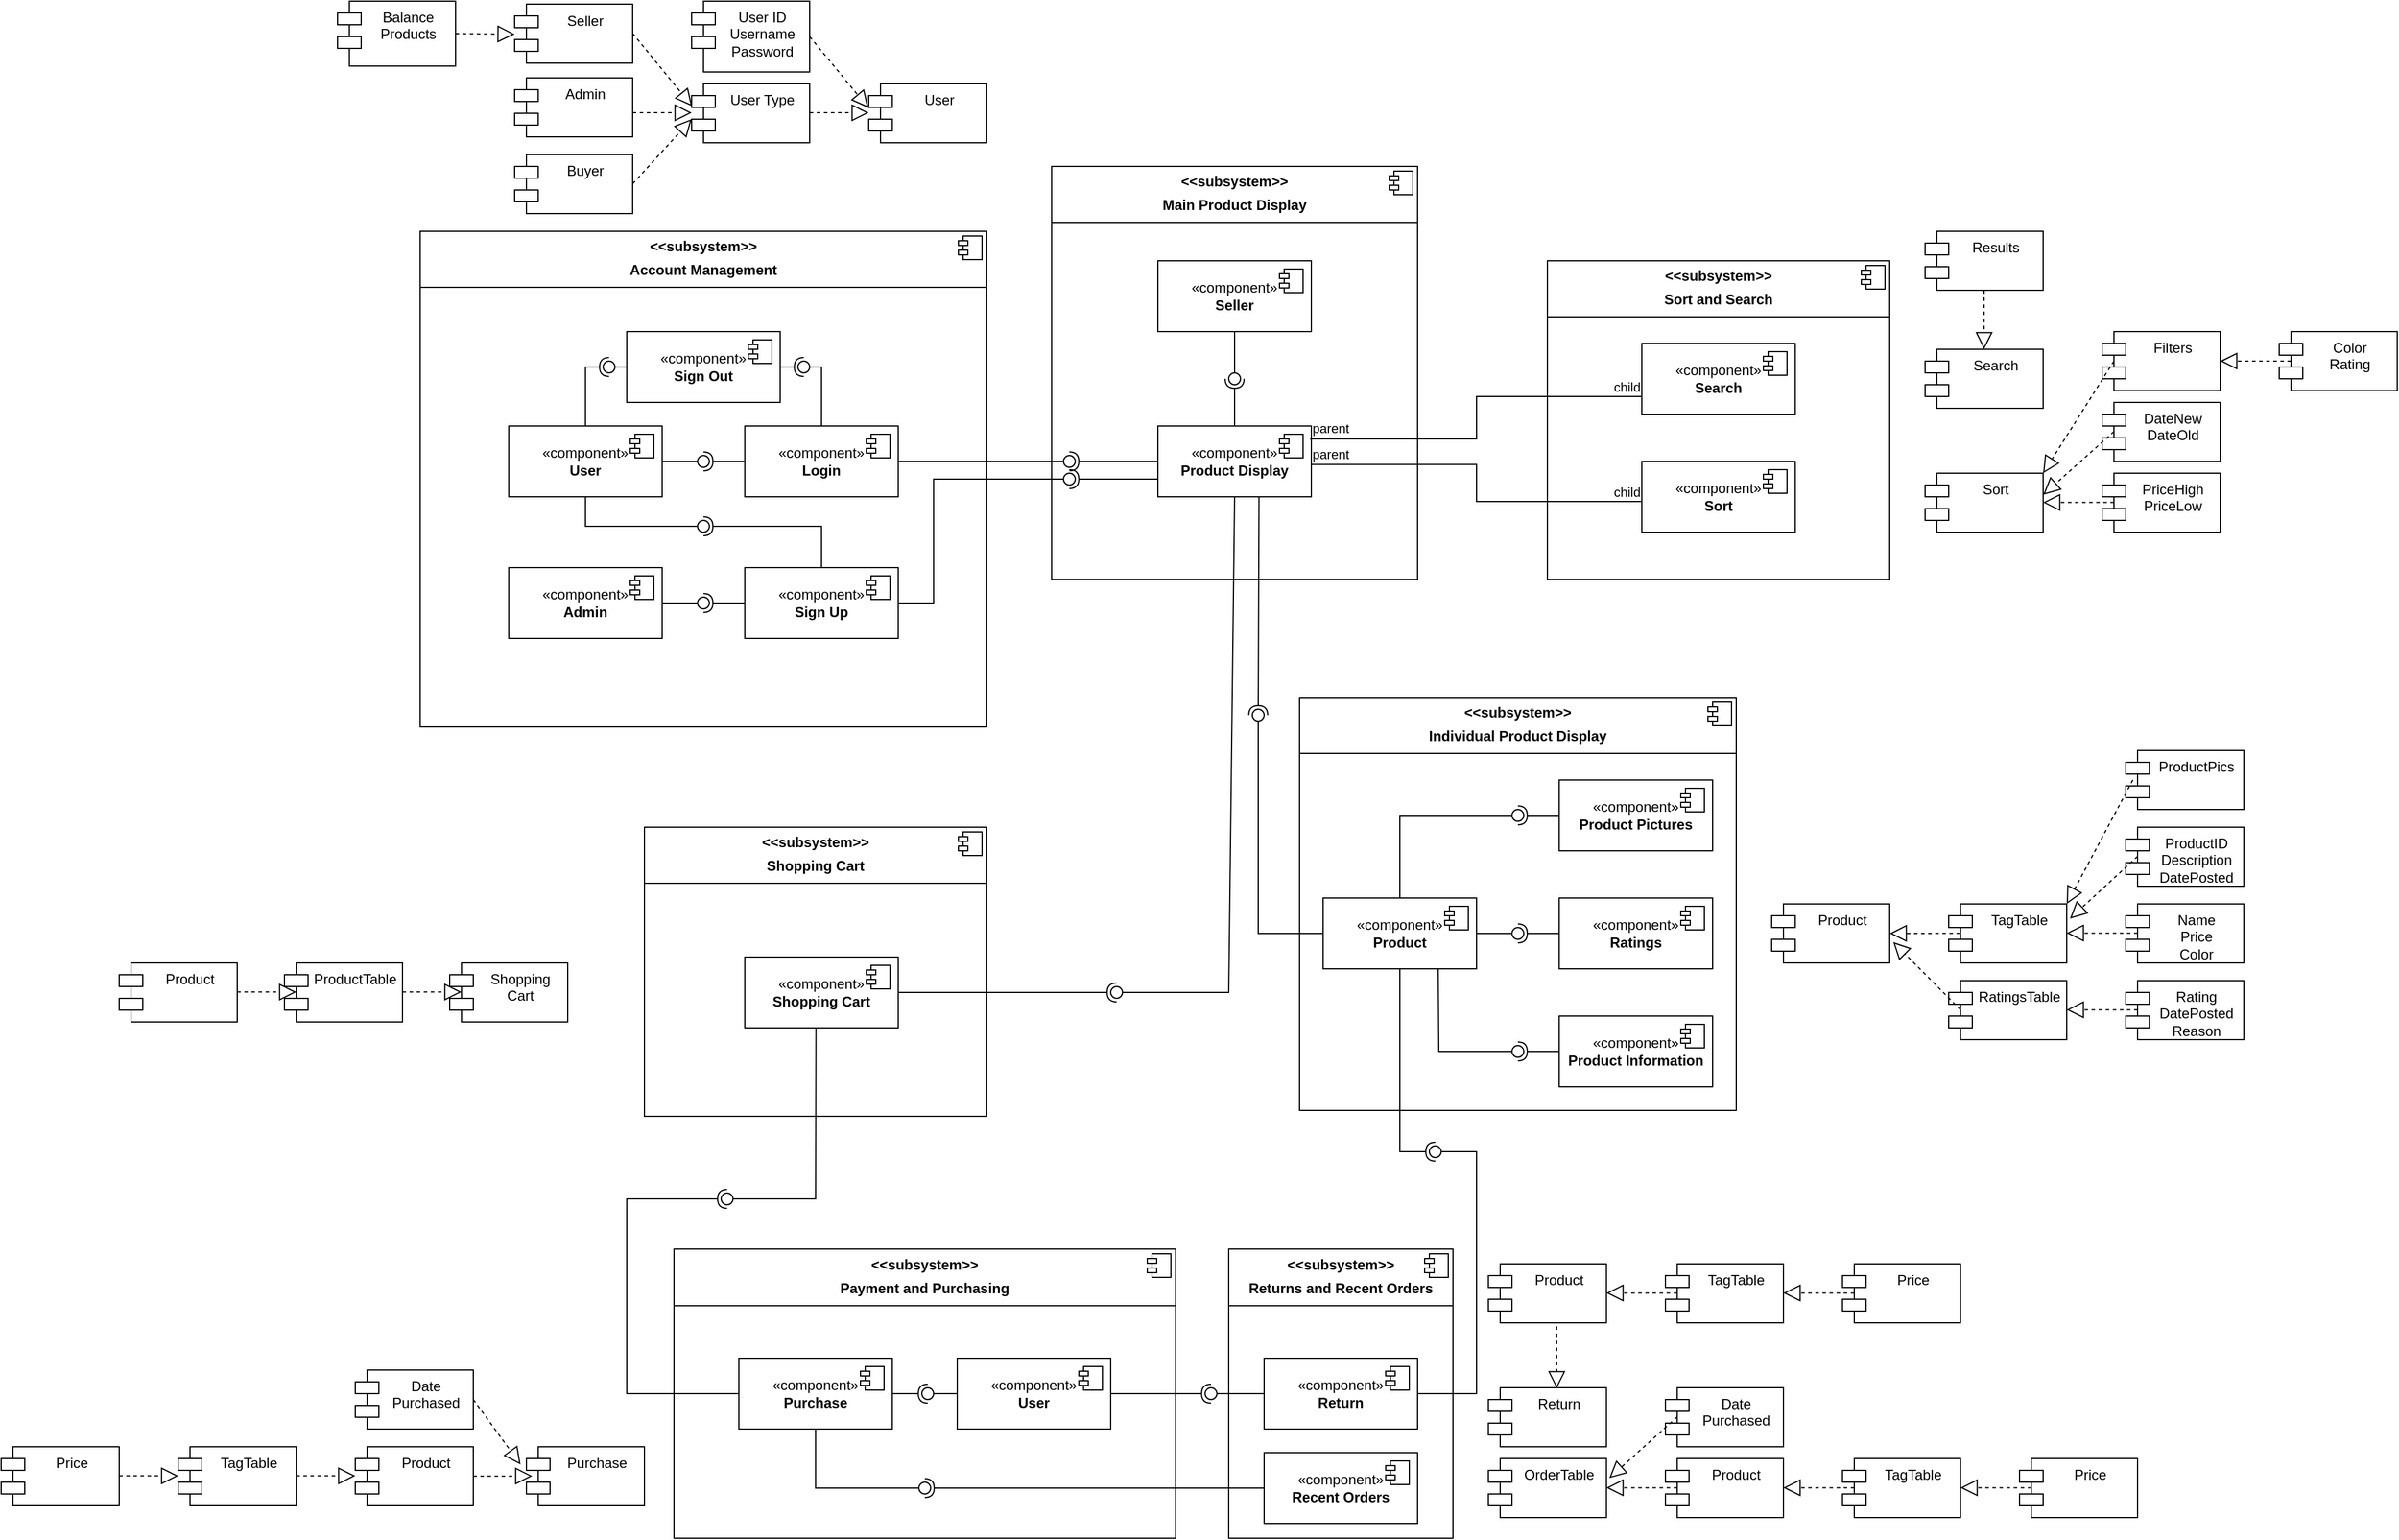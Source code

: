<mxfile version="24.7.17">
  <diagram name="Page-1" id="LG-ZrR5BrPB2bRoaM34m">
    <mxGraphModel dx="3975" dy="2805" grid="1" gridSize="10" guides="1" tooltips="1" connect="1" arrows="1" fold="1" page="1" pageScale="1" pageWidth="850" pageHeight="1100" math="0" shadow="0">
      <root>
        <mxCell id="0" />
        <mxCell id="1" parent="0" />
        <mxCell id="QF0mIb_ow5KPbJ0dxA67-105" value="&lt;p style=&quot;margin:0px;margin-top:6px;text-align:center;&quot;&gt;&lt;b&gt;&amp;lt;&amp;lt;subsystem&amp;gt;&amp;gt;&lt;/b&gt;&lt;/p&gt;&lt;p style=&quot;margin:0px;margin-top:6px;text-align:center;&quot;&gt;&lt;b&gt;Returns and Recent Orders&lt;/b&gt;&lt;/p&gt;&lt;hr size=&quot;1&quot; style=&quot;border-style:solid;&quot;&gt;&lt;p style=&quot;margin:0px;margin-left:8px;&quot;&gt;&lt;br&gt;&lt;/p&gt;" style="align=left;overflow=fill;html=1;dropTarget=0;whiteSpace=wrap;container=0;movable=1;" parent="1" vertex="1">
          <mxGeometry x="470" y="377.5" width="190" height="245" as="geometry" />
        </mxCell>
        <mxCell id="QF0mIb_ow5KPbJ0dxA67-106" value="" style="shape=component;jettyWidth=8;jettyHeight=4;" parent="QF0mIb_ow5KPbJ0dxA67-105" vertex="1">
          <mxGeometry x="1" width="20" height="20" relative="1" as="geometry">
            <mxPoint x="-24" y="4" as="offset" />
          </mxGeometry>
        </mxCell>
        <mxCell id="QF0mIb_ow5KPbJ0dxA67-90" value="&lt;p style=&quot;margin:0px;margin-top:6px;text-align:center;&quot;&gt;&lt;b&gt;&amp;lt;&amp;lt;subsystem&amp;gt;&amp;gt;&lt;/b&gt;&lt;/p&gt;&lt;p style=&quot;margin:0px;margin-top:6px;text-align:center;&quot;&gt;&lt;b&gt;Payment and Purchasing&lt;/b&gt;&lt;/p&gt;&lt;hr size=&quot;1&quot; style=&quot;border-style:solid;&quot;&gt;&lt;p style=&quot;margin:0px;margin-left:8px;&quot;&gt;&lt;br&gt;&lt;/p&gt;" style="align=left;overflow=fill;html=1;dropTarget=0;whiteSpace=wrap;container=0;movable=1;" parent="1" vertex="1">
          <mxGeometry y="377.5" width="425" height="245" as="geometry" />
        </mxCell>
        <mxCell id="QF0mIb_ow5KPbJ0dxA67-91" value="" style="shape=component;jettyWidth=8;jettyHeight=4;" parent="QF0mIb_ow5KPbJ0dxA67-90" vertex="1">
          <mxGeometry x="1" width="20" height="20" relative="1" as="geometry">
            <mxPoint x="-24" y="4" as="offset" />
          </mxGeometry>
        </mxCell>
        <mxCell id="QF0mIb_ow5KPbJ0dxA67-78" value="&lt;p style=&quot;margin:0px;margin-top:6px;text-align:center;&quot;&gt;&lt;b&gt;&amp;lt;&amp;lt;subsystem&amp;gt;&amp;gt;&lt;/b&gt;&lt;/p&gt;&lt;p style=&quot;margin:0px;margin-top:6px;text-align:center;&quot;&gt;&lt;b&gt;Shopping Cart&lt;/b&gt;&lt;/p&gt;&lt;hr size=&quot;1&quot; style=&quot;border-style:solid;&quot;&gt;&lt;p style=&quot;margin:0px;margin-left:8px;&quot;&gt;&lt;br&gt;&lt;/p&gt;" style="align=left;overflow=fill;html=1;dropTarget=0;whiteSpace=wrap;container=0;movable=1;" parent="1" vertex="1">
          <mxGeometry x="-25" y="20" width="290" height="245" as="geometry" />
        </mxCell>
        <mxCell id="QF0mIb_ow5KPbJ0dxA67-79" value="" style="shape=component;jettyWidth=8;jettyHeight=4;" parent="QF0mIb_ow5KPbJ0dxA67-78" vertex="1">
          <mxGeometry x="1" width="20" height="20" relative="1" as="geometry">
            <mxPoint x="-24" y="4" as="offset" />
          </mxGeometry>
        </mxCell>
        <mxCell id="QF0mIb_ow5KPbJ0dxA67-71" value="&lt;p style=&quot;margin:0px;margin-top:6px;text-align:center;&quot;&gt;&lt;b&gt;&amp;lt;&amp;lt;subsystem&amp;gt;&amp;gt;&lt;/b&gt;&lt;/p&gt;&lt;p style=&quot;margin:0px;margin-top:6px;text-align:center;&quot;&gt;&lt;b&gt;Individual Product Display&lt;/b&gt;&lt;/p&gt;&lt;hr size=&quot;1&quot; style=&quot;border-style:solid;&quot;&gt;&lt;p style=&quot;margin:0px;margin-left:8px;&quot;&gt;&lt;br&gt;&lt;/p&gt;" style="align=left;overflow=fill;html=1;dropTarget=0;whiteSpace=wrap;container=0;movable=1;" parent="1" vertex="1">
          <mxGeometry x="530" y="-90" width="370" height="350" as="geometry" />
        </mxCell>
        <mxCell id="QF0mIb_ow5KPbJ0dxA67-72" value="" style="shape=component;jettyWidth=8;jettyHeight=4;" parent="QF0mIb_ow5KPbJ0dxA67-71" vertex="1">
          <mxGeometry x="1" width="20" height="20" relative="1" as="geometry">
            <mxPoint x="-24" y="4" as="offset" />
          </mxGeometry>
        </mxCell>
        <mxCell id="QF0mIb_ow5KPbJ0dxA67-69" value="&lt;p style=&quot;margin:0px;margin-top:6px;text-align:center;&quot;&gt;&lt;b&gt;&amp;lt;&amp;lt;subsystem&amp;gt;&amp;gt;&lt;/b&gt;&lt;/p&gt;&lt;p style=&quot;margin:0px;margin-top:6px;text-align:center;&quot;&gt;&lt;b&gt;Sort and Search&lt;/b&gt;&lt;/p&gt;&lt;hr size=&quot;1&quot; style=&quot;border-style:solid;&quot;&gt;&lt;p style=&quot;margin:0px;margin-left:8px;&quot;&gt;&lt;br&gt;&lt;/p&gt;" style="align=left;overflow=fill;html=1;dropTarget=0;whiteSpace=wrap;container=0;movable=1;" parent="1" vertex="1">
          <mxGeometry x="740" y="-460" width="290" height="270" as="geometry" />
        </mxCell>
        <mxCell id="QF0mIb_ow5KPbJ0dxA67-70" value="" style="shape=component;jettyWidth=8;jettyHeight=4;" parent="QF0mIb_ow5KPbJ0dxA67-69" vertex="1">
          <mxGeometry x="1" width="20" height="20" relative="1" as="geometry">
            <mxPoint x="-24" y="4" as="offset" />
          </mxGeometry>
        </mxCell>
        <mxCell id="QF0mIb_ow5KPbJ0dxA67-59" value="&lt;p style=&quot;margin:0px;margin-top:6px;text-align:center;&quot;&gt;&lt;b&gt;&amp;lt;&amp;lt;subsystem&amp;gt;&amp;gt;&lt;/b&gt;&lt;/p&gt;&lt;p style=&quot;margin:0px;margin-top:6px;text-align:center;&quot;&gt;&lt;b&gt;Main Product Display&lt;/b&gt;&lt;/p&gt;&lt;hr size=&quot;1&quot; style=&quot;border-style:solid;&quot;&gt;&lt;p style=&quot;margin:0px;margin-left:8px;&quot;&gt;&lt;br&gt;&lt;/p&gt;" style="align=left;overflow=fill;html=1;dropTarget=0;whiteSpace=wrap;container=0;movable=1;" parent="1" vertex="1">
          <mxGeometry x="320" y="-540" width="310" height="350" as="geometry" />
        </mxCell>
        <mxCell id="QF0mIb_ow5KPbJ0dxA67-60" value="" style="shape=component;jettyWidth=8;jettyHeight=4;" parent="QF0mIb_ow5KPbJ0dxA67-59" vertex="1">
          <mxGeometry x="1" width="20" height="20" relative="1" as="geometry">
            <mxPoint x="-24" y="4" as="offset" />
          </mxGeometry>
        </mxCell>
        <mxCell id="QF0mIb_ow5KPbJ0dxA67-7" value="&lt;p style=&quot;margin:0px;margin-top:6px;text-align:center;&quot;&gt;&lt;b&gt;&amp;lt;&amp;lt;subsystem&amp;gt;&amp;gt;&lt;/b&gt;&lt;/p&gt;&lt;p style=&quot;margin:0px;margin-top:6px;text-align:center;&quot;&gt;&lt;b&gt;Account Management&lt;/b&gt;&lt;/p&gt;&lt;hr size=&quot;1&quot; style=&quot;border-style:solid;&quot;&gt;&lt;p style=&quot;margin:0px;margin-left:8px;&quot;&gt;&lt;br&gt;&lt;/p&gt;" style="align=left;overflow=fill;html=1;dropTarget=0;whiteSpace=wrap;container=0;movable=1;" parent="1" vertex="1">
          <mxGeometry x="-215" y="-485" width="480" height="420" as="geometry" />
        </mxCell>
        <mxCell id="QF0mIb_ow5KPbJ0dxA67-8" value="" style="shape=component;jettyWidth=8;jettyHeight=4;" parent="QF0mIb_ow5KPbJ0dxA67-7" vertex="1">
          <mxGeometry x="1" width="20" height="20" relative="1" as="geometry">
            <mxPoint x="-24" y="4" as="offset" />
          </mxGeometry>
        </mxCell>
        <mxCell id="QF0mIb_ow5KPbJ0dxA67-10" value="«component»&lt;br&gt;&lt;b&gt;User&lt;/b&gt;" style="html=1;dropTarget=0;whiteSpace=wrap;" parent="1" vertex="1">
          <mxGeometry x="-140" y="-320" width="130" height="60" as="geometry" />
        </mxCell>
        <mxCell id="QF0mIb_ow5KPbJ0dxA67-11" value="" style="shape=module;jettyWidth=8;jettyHeight=4;" parent="QF0mIb_ow5KPbJ0dxA67-10" vertex="1">
          <mxGeometry x="1" width="20" height="20" relative="1" as="geometry">
            <mxPoint x="-27" y="7" as="offset" />
          </mxGeometry>
        </mxCell>
        <mxCell id="QF0mIb_ow5KPbJ0dxA67-12" value="«component»&lt;br&gt;&lt;b&gt;Login&lt;/b&gt;" style="html=1;dropTarget=0;whiteSpace=wrap;" parent="1" vertex="1">
          <mxGeometry x="60" y="-320" width="130" height="60" as="geometry" />
        </mxCell>
        <mxCell id="QF0mIb_ow5KPbJ0dxA67-13" value="" style="shape=module;jettyWidth=8;jettyHeight=4;" parent="QF0mIb_ow5KPbJ0dxA67-12" vertex="1">
          <mxGeometry x="1" width="20" height="20" relative="1" as="geometry">
            <mxPoint x="-27" y="7" as="offset" />
          </mxGeometry>
        </mxCell>
        <mxCell id="QF0mIb_ow5KPbJ0dxA67-17" value="" style="rounded=0;orthogonalLoop=1;jettySize=auto;html=1;endArrow=halfCircle;endFill=0;endSize=6;strokeWidth=1;sketch=0;exitX=0;exitY=0.5;exitDx=0;exitDy=0;" parent="1" source="QF0mIb_ow5KPbJ0dxA67-12" target="QF0mIb_ow5KPbJ0dxA67-19" edge="1">
          <mxGeometry relative="1" as="geometry">
            <mxPoint x="70" y="-245" as="sourcePoint" />
          </mxGeometry>
        </mxCell>
        <mxCell id="QF0mIb_ow5KPbJ0dxA67-18" value="" style="rounded=0;orthogonalLoop=1;jettySize=auto;html=1;endArrow=oval;endFill=0;sketch=0;sourcePerimeterSpacing=0;targetPerimeterSpacing=0;endSize=10;exitX=1;exitY=0.5;exitDx=0;exitDy=0;" parent="1" source="QF0mIb_ow5KPbJ0dxA67-10" target="QF0mIb_ow5KPbJ0dxA67-19" edge="1">
          <mxGeometry relative="1" as="geometry">
            <mxPoint x="30" y="-245" as="sourcePoint" />
          </mxGeometry>
        </mxCell>
        <mxCell id="QF0mIb_ow5KPbJ0dxA67-19" value="" style="ellipse;whiteSpace=wrap;html=1;align=center;aspect=fixed;fillColor=none;strokeColor=none;resizable=0;perimeter=centerPerimeter;rotatable=0;allowArrows=0;points=[];outlineConnect=1;" parent="1" vertex="1">
          <mxGeometry x="20" y="-295" width="10" height="10" as="geometry" />
        </mxCell>
        <mxCell id="QF0mIb_ow5KPbJ0dxA67-20" value="«component»&lt;br&gt;&lt;b&gt;Sign Up&lt;/b&gt;" style="html=1;dropTarget=0;whiteSpace=wrap;" parent="1" vertex="1">
          <mxGeometry x="60" y="-200" width="130" height="60" as="geometry" />
        </mxCell>
        <mxCell id="QF0mIb_ow5KPbJ0dxA67-21" value="" style="shape=module;jettyWidth=8;jettyHeight=4;" parent="QF0mIb_ow5KPbJ0dxA67-20" vertex="1">
          <mxGeometry x="1" width="20" height="20" relative="1" as="geometry">
            <mxPoint x="-27" y="7" as="offset" />
          </mxGeometry>
        </mxCell>
        <mxCell id="QF0mIb_ow5KPbJ0dxA67-22" value="" style="rounded=0;orthogonalLoop=1;jettySize=auto;html=1;endArrow=halfCircle;endFill=0;endSize=6;strokeWidth=1;sketch=0;exitX=0.5;exitY=0;exitDx=0;exitDy=0;" parent="1" source="QF0mIb_ow5KPbJ0dxA67-20" target="QF0mIb_ow5KPbJ0dxA67-24" edge="1">
          <mxGeometry relative="1" as="geometry">
            <mxPoint x="10" y="-205" as="sourcePoint" />
            <Array as="points">
              <mxPoint x="125" y="-235" />
            </Array>
          </mxGeometry>
        </mxCell>
        <mxCell id="QF0mIb_ow5KPbJ0dxA67-23" value="" style="rounded=0;orthogonalLoop=1;jettySize=auto;html=1;endArrow=oval;endFill=0;sketch=0;sourcePerimeterSpacing=0;targetPerimeterSpacing=0;endSize=10;exitX=0.5;exitY=1;exitDx=0;exitDy=0;" parent="1" source="QF0mIb_ow5KPbJ0dxA67-10" target="QF0mIb_ow5KPbJ0dxA67-24" edge="1">
          <mxGeometry relative="1" as="geometry">
            <mxPoint x="-30" y="-205" as="sourcePoint" />
            <Array as="points">
              <mxPoint x="-75" y="-235" />
            </Array>
          </mxGeometry>
        </mxCell>
        <mxCell id="QF0mIb_ow5KPbJ0dxA67-24" value="" style="ellipse;whiteSpace=wrap;html=1;align=center;aspect=fixed;fillColor=none;strokeColor=none;resizable=0;perimeter=centerPerimeter;rotatable=0;allowArrows=0;points=[];outlineConnect=1;" parent="1" vertex="1">
          <mxGeometry x="20" y="-240" width="10" height="10" as="geometry" />
        </mxCell>
        <mxCell id="QF0mIb_ow5KPbJ0dxA67-25" value="«component»&lt;br&gt;&lt;b&gt;Admin&lt;/b&gt;" style="html=1;dropTarget=0;whiteSpace=wrap;" parent="1" vertex="1">
          <mxGeometry x="-140" y="-200" width="130" height="60" as="geometry" />
        </mxCell>
        <mxCell id="QF0mIb_ow5KPbJ0dxA67-26" value="" style="shape=module;jettyWidth=8;jettyHeight=4;" parent="QF0mIb_ow5KPbJ0dxA67-25" vertex="1">
          <mxGeometry x="1" width="20" height="20" relative="1" as="geometry">
            <mxPoint x="-27" y="7" as="offset" />
          </mxGeometry>
        </mxCell>
        <mxCell id="QF0mIb_ow5KPbJ0dxA67-27" value="" style="rounded=0;orthogonalLoop=1;jettySize=auto;html=1;endArrow=halfCircle;endFill=0;endSize=6;strokeWidth=1;sketch=0;exitX=0;exitY=0.5;exitDx=0;exitDy=0;" parent="1" source="QF0mIb_ow5KPbJ0dxA67-20" target="QF0mIb_ow5KPbJ0dxA67-29" edge="1">
          <mxGeometry relative="1" as="geometry">
            <mxPoint y="-160" as="sourcePoint" />
          </mxGeometry>
        </mxCell>
        <mxCell id="QF0mIb_ow5KPbJ0dxA67-28" value="" style="rounded=0;orthogonalLoop=1;jettySize=auto;html=1;endArrow=oval;endFill=0;sketch=0;sourcePerimeterSpacing=0;targetPerimeterSpacing=0;endSize=10;exitX=1;exitY=0.5;exitDx=0;exitDy=0;entryX=0.411;entryY=1.056;entryDx=0;entryDy=0;entryPerimeter=0;" parent="1" source="QF0mIb_ow5KPbJ0dxA67-25" target="QF0mIb_ow5KPbJ0dxA67-29" edge="1">
          <mxGeometry relative="1" as="geometry">
            <mxPoint x="30" y="-165" as="sourcePoint" />
          </mxGeometry>
        </mxCell>
        <mxCell id="QF0mIb_ow5KPbJ0dxA67-29" value="" style="ellipse;whiteSpace=wrap;html=1;align=center;aspect=fixed;fillColor=none;strokeColor=none;resizable=0;perimeter=centerPerimeter;rotatable=0;allowArrows=0;points=[];outlineConnect=1;" parent="1" vertex="1">
          <mxGeometry x="20" y="-175" width="10" height="10" as="geometry" />
        </mxCell>
        <mxCell id="QF0mIb_ow5KPbJ0dxA67-31" value="«component»&lt;br&gt;&lt;b&gt;Product Display&lt;/b&gt;" style="html=1;dropTarget=0;whiteSpace=wrap;" parent="1" vertex="1">
          <mxGeometry x="410" y="-320" width="130" height="60" as="geometry" />
        </mxCell>
        <mxCell id="QF0mIb_ow5KPbJ0dxA67-32" value="" style="shape=module;jettyWidth=8;jettyHeight=4;" parent="QF0mIb_ow5KPbJ0dxA67-31" vertex="1">
          <mxGeometry x="1" width="20" height="20" relative="1" as="geometry">
            <mxPoint x="-27" y="7" as="offset" />
          </mxGeometry>
        </mxCell>
        <mxCell id="QF0mIb_ow5KPbJ0dxA67-33" value="" style="rounded=0;orthogonalLoop=1;jettySize=auto;html=1;endArrow=halfCircle;endFill=0;endSize=6;strokeWidth=1;sketch=0;exitX=0;exitY=0.75;exitDx=0;exitDy=0;entryX=0.483;entryY=0.85;entryDx=0;entryDy=0;entryPerimeter=0;" parent="1" source="QF0mIb_ow5KPbJ0dxA67-31" target="QF0mIb_ow5KPbJ0dxA67-35" edge="1">
          <mxGeometry relative="1" as="geometry">
            <mxPoint x="330" y="-225" as="sourcePoint" />
          </mxGeometry>
        </mxCell>
        <mxCell id="QF0mIb_ow5KPbJ0dxA67-34" value="" style="rounded=0;orthogonalLoop=1;jettySize=auto;html=1;endArrow=oval;endFill=0;sketch=0;sourcePerimeterSpacing=0;targetPerimeterSpacing=0;endSize=10;exitX=1;exitY=0.5;exitDx=0;exitDy=0;" parent="1" source="QF0mIb_ow5KPbJ0dxA67-20" target="QF0mIb_ow5KPbJ0dxA67-35" edge="1">
          <mxGeometry relative="1" as="geometry">
            <mxPoint x="290" y="-220" as="sourcePoint" />
            <Array as="points">
              <mxPoint x="220" y="-170" />
              <mxPoint x="220" y="-275" />
            </Array>
          </mxGeometry>
        </mxCell>
        <mxCell id="QF0mIb_ow5KPbJ0dxA67-35" value="" style="ellipse;whiteSpace=wrap;html=1;align=center;aspect=fixed;fillColor=none;strokeColor=none;resizable=0;perimeter=centerPerimeter;rotatable=0;allowArrows=0;points=[];outlineConnect=1;" parent="1" vertex="1">
          <mxGeometry x="330" y="-280" width="10" height="10" as="geometry" />
        </mxCell>
        <mxCell id="QF0mIb_ow5KPbJ0dxA67-36" value="" style="rounded=0;orthogonalLoop=1;jettySize=auto;html=1;endArrow=halfCircle;endFill=0;endSize=6;strokeWidth=1;sketch=0;exitX=0;exitY=0.5;exitDx=0;exitDy=0;" parent="1" source="QF0mIb_ow5KPbJ0dxA67-31" target="QF0mIb_ow5KPbJ0dxA67-38" edge="1">
          <mxGeometry relative="1" as="geometry">
            <mxPoint x="340" y="-285" as="sourcePoint" />
          </mxGeometry>
        </mxCell>
        <mxCell id="QF0mIb_ow5KPbJ0dxA67-37" value="" style="rounded=0;orthogonalLoop=1;jettySize=auto;html=1;endArrow=oval;endFill=0;sketch=0;sourcePerimeterSpacing=0;targetPerimeterSpacing=0;endSize=10;exitX=1;exitY=0.5;exitDx=0;exitDy=0;" parent="1" source="QF0mIb_ow5KPbJ0dxA67-12" target="QF0mIb_ow5KPbJ0dxA67-38" edge="1">
          <mxGeometry relative="1" as="geometry">
            <mxPoint x="300" y="-285" as="sourcePoint" />
          </mxGeometry>
        </mxCell>
        <mxCell id="QF0mIb_ow5KPbJ0dxA67-38" value="" style="ellipse;whiteSpace=wrap;html=1;align=center;aspect=fixed;fillColor=none;strokeColor=none;resizable=0;perimeter=centerPerimeter;rotatable=0;allowArrows=0;points=[];outlineConnect=1;" parent="1" vertex="1">
          <mxGeometry x="330" y="-295" width="10" height="10" as="geometry" />
        </mxCell>
        <mxCell id="QF0mIb_ow5KPbJ0dxA67-39" value="«component»&lt;br&gt;&lt;b&gt;Sort&lt;/b&gt;" style="html=1;dropTarget=0;whiteSpace=wrap;" parent="1" vertex="1">
          <mxGeometry x="820" y="-290" width="130" height="60" as="geometry" />
        </mxCell>
        <mxCell id="QF0mIb_ow5KPbJ0dxA67-40" value="" style="shape=module;jettyWidth=8;jettyHeight=4;" parent="QF0mIb_ow5KPbJ0dxA67-39" vertex="1">
          <mxGeometry x="1" width="20" height="20" relative="1" as="geometry">
            <mxPoint x="-27" y="7" as="offset" />
          </mxGeometry>
        </mxCell>
        <mxCell id="QF0mIb_ow5KPbJ0dxA67-41" value="«component»&lt;br&gt;&lt;b&gt;Search&lt;/b&gt;" style="html=1;dropTarget=0;whiteSpace=wrap;" parent="1" vertex="1">
          <mxGeometry x="820" y="-390" width="130" height="60" as="geometry" />
        </mxCell>
        <mxCell id="QF0mIb_ow5KPbJ0dxA67-42" value="" style="shape=module;jettyWidth=8;jettyHeight=4;" parent="QF0mIb_ow5KPbJ0dxA67-41" vertex="1">
          <mxGeometry x="1" width="20" height="20" relative="1" as="geometry">
            <mxPoint x="-27" y="7" as="offset" />
          </mxGeometry>
        </mxCell>
        <mxCell id="QF0mIb_ow5KPbJ0dxA67-52" value="" style="endArrow=none;html=1;edgeStyle=orthogonalEdgeStyle;rounded=0;entryX=-0.005;entryY=0.567;entryDx=0;entryDy=0;entryPerimeter=0;exitX=0.996;exitY=0.544;exitDx=0;exitDy=0;exitPerimeter=0;" parent="1" source="QF0mIb_ow5KPbJ0dxA67-31" target="QF0mIb_ow5KPbJ0dxA67-39" edge="1">
          <mxGeometry relative="1" as="geometry">
            <mxPoint x="440" y="-350" as="sourcePoint" />
            <mxPoint x="600" y="-350" as="targetPoint" />
            <Array as="points">
              <mxPoint x="680" y="-287" />
              <mxPoint x="680" y="-256" />
            </Array>
          </mxGeometry>
        </mxCell>
        <mxCell id="QF0mIb_ow5KPbJ0dxA67-53" value="parent" style="edgeLabel;resizable=0;html=1;align=left;verticalAlign=bottom;" parent="QF0mIb_ow5KPbJ0dxA67-52" connectable="0" vertex="1">
          <mxGeometry x="-1" relative="1" as="geometry" />
        </mxCell>
        <mxCell id="QF0mIb_ow5KPbJ0dxA67-54" value="child" style="edgeLabel;resizable=0;html=1;align=right;verticalAlign=bottom;" parent="QF0mIb_ow5KPbJ0dxA67-52" connectable="0" vertex="1">
          <mxGeometry x="1" relative="1" as="geometry" />
        </mxCell>
        <mxCell id="QF0mIb_ow5KPbJ0dxA67-56" value="" style="endArrow=none;html=1;edgeStyle=orthogonalEdgeStyle;rounded=0;entryX=0;entryY=0.75;entryDx=0;entryDy=0;exitX=0.992;exitY=0.183;exitDx=0;exitDy=0;exitPerimeter=0;" parent="1" source="QF0mIb_ow5KPbJ0dxA67-31" target="QF0mIb_ow5KPbJ0dxA67-41" edge="1">
          <mxGeometry relative="1" as="geometry">
            <mxPoint x="420" y="-380" as="sourcePoint" />
            <mxPoint x="580" y="-380" as="targetPoint" />
          </mxGeometry>
        </mxCell>
        <mxCell id="QF0mIb_ow5KPbJ0dxA67-57" value="parent" style="edgeLabel;resizable=0;html=1;align=left;verticalAlign=bottom;" parent="QF0mIb_ow5KPbJ0dxA67-56" connectable="0" vertex="1">
          <mxGeometry x="-1" relative="1" as="geometry" />
        </mxCell>
        <mxCell id="QF0mIb_ow5KPbJ0dxA67-58" value="child" style="edgeLabel;resizable=0;html=1;align=right;verticalAlign=bottom;" parent="QF0mIb_ow5KPbJ0dxA67-56" connectable="0" vertex="1">
          <mxGeometry x="1" relative="1" as="geometry" />
        </mxCell>
        <mxCell id="QF0mIb_ow5KPbJ0dxA67-61" value="«component»&lt;br&gt;&lt;b&gt;Product&lt;/b&gt;" style="html=1;dropTarget=0;whiteSpace=wrap;" parent="1" vertex="1">
          <mxGeometry x="550" y="80" width="130" height="60" as="geometry" />
        </mxCell>
        <mxCell id="QF0mIb_ow5KPbJ0dxA67-62" value="" style="shape=module;jettyWidth=8;jettyHeight=4;" parent="QF0mIb_ow5KPbJ0dxA67-61" vertex="1">
          <mxGeometry x="1" width="20" height="20" relative="1" as="geometry">
            <mxPoint x="-27" y="7" as="offset" />
          </mxGeometry>
        </mxCell>
        <mxCell id="QF0mIb_ow5KPbJ0dxA67-63" value="" style="rounded=0;orthogonalLoop=1;jettySize=auto;html=1;endArrow=halfCircle;endFill=0;endSize=6;strokeWidth=1;sketch=0;exitX=0.659;exitY=0.998;exitDx=0;exitDy=0;entryX=0.65;entryY=0.35;entryDx=0;entryDy=0;entryPerimeter=0;exitPerimeter=0;" parent="1" source="QF0mIb_ow5KPbJ0dxA67-31" target="QF0mIb_ow5KPbJ0dxA67-65" edge="1">
          <mxGeometry relative="1" as="geometry">
            <mxPoint x="400" y="-95" as="sourcePoint" />
            <Array as="points" />
          </mxGeometry>
        </mxCell>
        <mxCell id="QF0mIb_ow5KPbJ0dxA67-64" value="" style="rounded=0;orthogonalLoop=1;jettySize=auto;html=1;endArrow=oval;endFill=0;sketch=0;sourcePerimeterSpacing=0;targetPerimeterSpacing=0;endSize=10;exitX=0;exitY=0.5;exitDx=0;exitDy=0;" parent="1" source="QF0mIb_ow5KPbJ0dxA67-61" target="QF0mIb_ow5KPbJ0dxA67-65" edge="1">
          <mxGeometry relative="1" as="geometry">
            <mxPoint x="360" y="-95" as="sourcePoint" />
            <Array as="points">
              <mxPoint x="495" y="110" />
              <mxPoint x="495" y="45" />
            </Array>
          </mxGeometry>
        </mxCell>
        <mxCell id="QF0mIb_ow5KPbJ0dxA67-65" value="" style="ellipse;whiteSpace=wrap;html=1;align=center;aspect=fixed;fillColor=none;strokeColor=none;resizable=0;perimeter=centerPerimeter;rotatable=0;allowArrows=0;points=[];outlineConnect=1;" parent="1" vertex="1">
          <mxGeometry x="490" y="-80" width="10" height="10" as="geometry" />
        </mxCell>
        <mxCell id="QF0mIb_ow5KPbJ0dxA67-73" value="«component»&lt;br&gt;&lt;b&gt;Shopping Cart&lt;/b&gt;" style="html=1;dropTarget=0;whiteSpace=wrap;" parent="1" vertex="1">
          <mxGeometry x="60" y="130" width="130" height="60" as="geometry" />
        </mxCell>
        <mxCell id="QF0mIb_ow5KPbJ0dxA67-74" value="" style="shape=module;jettyWidth=8;jettyHeight=4;" parent="QF0mIb_ow5KPbJ0dxA67-73" vertex="1">
          <mxGeometry x="1" width="20" height="20" relative="1" as="geometry">
            <mxPoint x="-27" y="7" as="offset" />
          </mxGeometry>
        </mxCell>
        <mxCell id="QF0mIb_ow5KPbJ0dxA67-75" value="" style="rounded=0;orthogonalLoop=1;jettySize=auto;html=1;endArrow=halfCircle;endFill=0;endSize=6;strokeWidth=1;sketch=0;exitX=1;exitY=0.5;exitDx=0;exitDy=0;" parent="1" source="QF0mIb_ow5KPbJ0dxA67-73" target="QF0mIb_ow5KPbJ0dxA67-77" edge="1">
          <mxGeometry relative="1" as="geometry">
            <mxPoint x="610" y="-65" as="sourcePoint" />
          </mxGeometry>
        </mxCell>
        <mxCell id="QF0mIb_ow5KPbJ0dxA67-76" value="" style="rounded=0;orthogonalLoop=1;jettySize=auto;html=1;endArrow=oval;endFill=0;sketch=0;sourcePerimeterSpacing=0;targetPerimeterSpacing=0;endSize=10;exitX=0.5;exitY=1;exitDx=0;exitDy=0;" parent="1" source="QF0mIb_ow5KPbJ0dxA67-31" target="QF0mIb_ow5KPbJ0dxA67-77" edge="1">
          <mxGeometry relative="1" as="geometry">
            <mxPoint x="570" y="-65" as="sourcePoint" />
            <Array as="points">
              <mxPoint x="470" y="160" />
            </Array>
          </mxGeometry>
        </mxCell>
        <mxCell id="QF0mIb_ow5KPbJ0dxA67-77" value="" style="ellipse;whiteSpace=wrap;html=1;align=center;aspect=fixed;fillColor=none;strokeColor=none;resizable=0;perimeter=centerPerimeter;rotatable=0;allowArrows=0;points=[];outlineConnect=1;" parent="1" vertex="1">
          <mxGeometry x="370" y="155" width="10" height="10" as="geometry" />
        </mxCell>
        <mxCell id="QF0mIb_ow5KPbJ0dxA67-80" value="«component»&lt;br&gt;&lt;b&gt;Purchase&lt;/b&gt;" style="html=1;dropTarget=0;whiteSpace=wrap;" parent="1" vertex="1">
          <mxGeometry x="55" y="470" width="130" height="60" as="geometry" />
        </mxCell>
        <mxCell id="QF0mIb_ow5KPbJ0dxA67-81" value="" style="shape=module;jettyWidth=8;jettyHeight=4;" parent="QF0mIb_ow5KPbJ0dxA67-80" vertex="1">
          <mxGeometry x="1" width="20" height="20" relative="1" as="geometry">
            <mxPoint x="-27" y="7" as="offset" />
          </mxGeometry>
        </mxCell>
        <mxCell id="QF0mIb_ow5KPbJ0dxA67-82" value="«component»&lt;br&gt;&lt;b&gt;User&lt;/b&gt;" style="html=1;dropTarget=0;whiteSpace=wrap;" parent="1" vertex="1">
          <mxGeometry x="240" y="470" width="130" height="60" as="geometry" />
        </mxCell>
        <mxCell id="QF0mIb_ow5KPbJ0dxA67-83" value="" style="shape=module;jettyWidth=8;jettyHeight=4;" parent="QF0mIb_ow5KPbJ0dxA67-82" vertex="1">
          <mxGeometry x="1" width="20" height="20" relative="1" as="geometry">
            <mxPoint x="-27" y="7" as="offset" />
          </mxGeometry>
        </mxCell>
        <mxCell id="QF0mIb_ow5KPbJ0dxA67-84" value="" style="rounded=0;orthogonalLoop=1;jettySize=auto;html=1;endArrow=halfCircle;endFill=0;endSize=6;strokeWidth=1;sketch=0;exitX=1;exitY=0.5;exitDx=0;exitDy=0;" parent="1" source="QF0mIb_ow5KPbJ0dxA67-80" target="QF0mIb_ow5KPbJ0dxA67-86" edge="1">
          <mxGeometry relative="1" as="geometry">
            <mxPoint x="190" y="360" as="sourcePoint" />
          </mxGeometry>
        </mxCell>
        <mxCell id="QF0mIb_ow5KPbJ0dxA67-85" value="" style="rounded=0;orthogonalLoop=1;jettySize=auto;html=1;endArrow=oval;endFill=0;sketch=0;sourcePerimeterSpacing=0;targetPerimeterSpacing=0;endSize=10;exitX=0;exitY=0.5;exitDx=0;exitDy=0;" parent="1" source="QF0mIb_ow5KPbJ0dxA67-82" target="QF0mIb_ow5KPbJ0dxA67-86" edge="1">
          <mxGeometry relative="1" as="geometry">
            <mxPoint x="-130" y="125" as="sourcePoint" />
          </mxGeometry>
        </mxCell>
        <mxCell id="QF0mIb_ow5KPbJ0dxA67-86" value="" style="ellipse;whiteSpace=wrap;html=1;align=center;aspect=fixed;fillColor=none;strokeColor=none;resizable=0;perimeter=centerPerimeter;rotatable=0;allowArrows=0;points=[];outlineConnect=1;" parent="1" vertex="1">
          <mxGeometry x="210" y="495" width="10" height="10" as="geometry" />
        </mxCell>
        <mxCell id="QF0mIb_ow5KPbJ0dxA67-87" value="" style="rounded=0;orthogonalLoop=1;jettySize=auto;html=1;endArrow=halfCircle;endFill=0;endSize=6;strokeWidth=1;sketch=0;exitX=0;exitY=0.5;exitDx=0;exitDy=0;" parent="1" source="QF0mIb_ow5KPbJ0dxA67-80" target="QF0mIb_ow5KPbJ0dxA67-89" edge="1">
          <mxGeometry relative="1" as="geometry">
            <mxPoint x="-90" y="125" as="sourcePoint" />
            <Array as="points">
              <mxPoint x="-40" y="500" />
              <mxPoint x="-40" y="335" />
            </Array>
          </mxGeometry>
        </mxCell>
        <mxCell id="QF0mIb_ow5KPbJ0dxA67-88" value="" style="rounded=0;orthogonalLoop=1;jettySize=auto;html=1;endArrow=oval;endFill=0;sketch=0;sourcePerimeterSpacing=0;targetPerimeterSpacing=0;endSize=10;exitX=0.464;exitY=1.002;exitDx=0;exitDy=0;exitPerimeter=0;" parent="1" source="QF0mIb_ow5KPbJ0dxA67-73" target="QF0mIb_ow5KPbJ0dxA67-89" edge="1">
          <mxGeometry relative="1" as="geometry">
            <mxPoint x="-130" y="125" as="sourcePoint" />
            <Array as="points">
              <mxPoint x="120" y="335" />
            </Array>
          </mxGeometry>
        </mxCell>
        <mxCell id="QF0mIb_ow5KPbJ0dxA67-89" value="" style="ellipse;whiteSpace=wrap;html=1;align=center;aspect=fixed;fillColor=none;strokeColor=none;resizable=0;perimeter=centerPerimeter;rotatable=0;allowArrows=0;points=[];outlineConnect=1;" parent="1" vertex="1">
          <mxGeometry x="40" y="330" width="10" height="10" as="geometry" />
        </mxCell>
        <mxCell id="QF0mIb_ow5KPbJ0dxA67-92" value="«component»&lt;br&gt;&lt;b&gt;Recent Orders&lt;/b&gt;" style="html=1;dropTarget=0;whiteSpace=wrap;" parent="1" vertex="1">
          <mxGeometry x="500" y="550" width="130" height="60" as="geometry" />
        </mxCell>
        <mxCell id="QF0mIb_ow5KPbJ0dxA67-93" value="" style="shape=module;jettyWidth=8;jettyHeight=4;" parent="QF0mIb_ow5KPbJ0dxA67-92" vertex="1">
          <mxGeometry x="1" width="20" height="20" relative="1" as="geometry">
            <mxPoint x="-27" y="7" as="offset" />
          </mxGeometry>
        </mxCell>
        <mxCell id="QF0mIb_ow5KPbJ0dxA67-94" value="«component»&lt;br&gt;&lt;b&gt;Return&lt;/b&gt;" style="html=1;dropTarget=0;whiteSpace=wrap;" parent="1" vertex="1">
          <mxGeometry x="500" y="470" width="130" height="60" as="geometry" />
        </mxCell>
        <mxCell id="QF0mIb_ow5KPbJ0dxA67-95" value="" style="shape=module;jettyWidth=8;jettyHeight=4;" parent="QF0mIb_ow5KPbJ0dxA67-94" vertex="1">
          <mxGeometry x="1" width="20" height="20" relative="1" as="geometry">
            <mxPoint x="-27" y="7" as="offset" />
          </mxGeometry>
        </mxCell>
        <mxCell id="QF0mIb_ow5KPbJ0dxA67-99" value="" style="rounded=0;orthogonalLoop=1;jettySize=auto;html=1;endArrow=halfCircle;endFill=0;endSize=6;strokeWidth=1;sketch=0;exitX=1;exitY=0.5;exitDx=0;exitDy=0;" parent="1" source="QF0mIb_ow5KPbJ0dxA67-82" target="QF0mIb_ow5KPbJ0dxA67-101" edge="1">
          <mxGeometry relative="1" as="geometry">
            <mxPoint x="470" y="505" as="sourcePoint" />
          </mxGeometry>
        </mxCell>
        <mxCell id="QF0mIb_ow5KPbJ0dxA67-100" value="" style="rounded=0;orthogonalLoop=1;jettySize=auto;html=1;endArrow=oval;endFill=0;sketch=0;sourcePerimeterSpacing=0;targetPerimeterSpacing=0;endSize=10;exitX=0;exitY=0.5;exitDx=0;exitDy=0;" parent="1" source="QF0mIb_ow5KPbJ0dxA67-94" target="QF0mIb_ow5KPbJ0dxA67-101" edge="1">
          <mxGeometry relative="1" as="geometry">
            <mxPoint x="430" y="505" as="sourcePoint" />
          </mxGeometry>
        </mxCell>
        <mxCell id="QF0mIb_ow5KPbJ0dxA67-101" value="" style="ellipse;whiteSpace=wrap;html=1;align=center;aspect=fixed;fillColor=none;strokeColor=none;resizable=0;perimeter=centerPerimeter;rotatable=0;allowArrows=0;points=[];outlineConnect=1;" parent="1" vertex="1">
          <mxGeometry x="450" y="495" width="10" height="10" as="geometry" />
        </mxCell>
        <mxCell id="QF0mIb_ow5KPbJ0dxA67-102" value="" style="rounded=0;orthogonalLoop=1;jettySize=auto;html=1;endArrow=halfCircle;endFill=0;endSize=6;strokeWidth=1;sketch=0;exitX=0.5;exitY=1;exitDx=0;exitDy=0;entryX=0.186;entryY=0.443;entryDx=0;entryDy=0;entryPerimeter=0;" parent="1" source="QF0mIb_ow5KPbJ0dxA67-61" target="QF0mIb_ow5KPbJ0dxA67-104" edge="1">
          <mxGeometry relative="1" as="geometry">
            <mxPoint x="550" y="325" as="sourcePoint" />
            <Array as="points">
              <mxPoint x="615" y="295" />
            </Array>
          </mxGeometry>
        </mxCell>
        <mxCell id="QF0mIb_ow5KPbJ0dxA67-103" value="" style="rounded=0;orthogonalLoop=1;jettySize=auto;html=1;endArrow=oval;endFill=0;sketch=0;sourcePerimeterSpacing=0;targetPerimeterSpacing=0;endSize=10;exitX=1;exitY=0.5;exitDx=0;exitDy=0;" parent="1" source="QF0mIb_ow5KPbJ0dxA67-94" target="QF0mIb_ow5KPbJ0dxA67-104" edge="1">
          <mxGeometry relative="1" as="geometry">
            <mxPoint x="510" y="325" as="sourcePoint" />
            <Array as="points">
              <mxPoint x="680" y="500" />
              <mxPoint x="680" y="295" />
            </Array>
          </mxGeometry>
        </mxCell>
        <mxCell id="QF0mIb_ow5KPbJ0dxA67-104" value="" style="ellipse;whiteSpace=wrap;html=1;align=center;aspect=fixed;fillColor=none;strokeColor=none;resizable=0;perimeter=centerPerimeter;rotatable=0;allowArrows=0;points=[];outlineConnect=1;" parent="1" vertex="1">
          <mxGeometry x="640" y="290" width="10" height="10" as="geometry" />
        </mxCell>
        <mxCell id="QF0mIb_ow5KPbJ0dxA67-108" value="User ID&lt;div&gt;Username&lt;/div&gt;&lt;div&gt;Password&lt;/div&gt;" style="shape=module;align=left;spacingLeft=20;align=center;verticalAlign=top;whiteSpace=wrap;html=1;" parent="1" vertex="1">
          <mxGeometry x="15" y="-680" width="100" height="60" as="geometry" />
        </mxCell>
        <mxCell id="QF0mIb_ow5KPbJ0dxA67-116" value="&lt;div&gt;&lt;span style=&quot;background-color: initial;&quot;&gt;User Type&lt;/span&gt;&lt;br&gt;&lt;/div&gt;" style="shape=module;align=left;spacingLeft=20;align=center;verticalAlign=top;whiteSpace=wrap;html=1;" parent="1" vertex="1">
          <mxGeometry x="15" y="-610" width="100" height="50" as="geometry" />
        </mxCell>
        <mxCell id="QF0mIb_ow5KPbJ0dxA67-117" value="Buyer" style="shape=module;align=left;spacingLeft=20;align=center;verticalAlign=top;whiteSpace=wrap;html=1;" parent="1" vertex="1">
          <mxGeometry x="-135" y="-550" width="100" height="50" as="geometry" />
        </mxCell>
        <mxCell id="QF0mIb_ow5KPbJ0dxA67-118" value="&lt;div&gt;&lt;span style=&quot;background-color: initial;&quot;&gt;Seller&lt;/span&gt;&lt;br&gt;&lt;/div&gt;" style="shape=module;align=left;spacingLeft=20;align=center;verticalAlign=top;whiteSpace=wrap;html=1;" parent="1" vertex="1">
          <mxGeometry x="-135" y="-677.5" width="100" height="50" as="geometry" />
        </mxCell>
        <mxCell id="QF0mIb_ow5KPbJ0dxA67-119" value="&lt;div&gt;&lt;span style=&quot;background-color: initial;&quot;&gt;Admin&lt;/span&gt;&lt;br&gt;&lt;/div&gt;" style="shape=module;align=left;spacingLeft=20;align=center;verticalAlign=top;whiteSpace=wrap;html=1;" parent="1" vertex="1">
          <mxGeometry x="-135" y="-615" width="100" height="50" as="geometry" />
        </mxCell>
        <mxCell id="QF0mIb_ow5KPbJ0dxA67-120" value="&lt;div&gt;&lt;span style=&quot;background-color: initial;&quot;&gt;Balance&lt;/span&gt;&lt;br&gt;&lt;/div&gt;&lt;div&gt;Products&lt;/div&gt;&lt;div&gt;&lt;br&gt;&lt;/div&gt;" style="shape=module;align=left;spacingLeft=20;align=center;verticalAlign=top;whiteSpace=wrap;html=1;" parent="1" vertex="1">
          <mxGeometry x="-285" y="-680" width="100" height="55" as="geometry" />
        </mxCell>
        <mxCell id="QF0mIb_ow5KPbJ0dxA67-123" value="&lt;div&gt;&lt;span style=&quot;background-color: initial;&quot;&gt;User&lt;/span&gt;&lt;br&gt;&lt;/div&gt;" style="shape=module;align=left;spacingLeft=20;align=center;verticalAlign=top;whiteSpace=wrap;html=1;" parent="1" vertex="1">
          <mxGeometry x="165" y="-610" width="100" height="50" as="geometry" />
        </mxCell>
        <mxCell id="QF0mIb_ow5KPbJ0dxA67-126" value="" style="endArrow=block;dashed=1;endFill=0;endSize=12;html=1;rounded=0;exitX=1;exitY=0.5;exitDx=0;exitDy=0;" parent="1" source="QF0mIb_ow5KPbJ0dxA67-120" edge="1">
          <mxGeometry width="160" relative="1" as="geometry">
            <mxPoint x="-105" y="-610" as="sourcePoint" />
            <mxPoint x="-135" y="-652" as="targetPoint" />
          </mxGeometry>
        </mxCell>
        <mxCell id="QF0mIb_ow5KPbJ0dxA67-127" value="" style="endArrow=block;dashed=1;endFill=0;endSize=12;html=1;rounded=0;exitX=1;exitY=0.5;exitDx=0;exitDy=0;entryX=0.004;entryY=0.38;entryDx=0;entryDy=0;entryPerimeter=0;" parent="1" target="QF0mIb_ow5KPbJ0dxA67-116" edge="1">
          <mxGeometry width="160" relative="1" as="geometry">
            <mxPoint x="-35" y="-652.73" as="sourcePoint" />
            <mxPoint x="15" y="-652.73" as="targetPoint" />
          </mxGeometry>
        </mxCell>
        <mxCell id="QF0mIb_ow5KPbJ0dxA67-128" value="" style="endArrow=block;dashed=1;endFill=0;endSize=12;html=1;rounded=0;exitX=1;exitY=0.5;exitDx=0;exitDy=0;" parent="1" edge="1">
          <mxGeometry width="160" relative="1" as="geometry">
            <mxPoint x="-35" y="-585.47" as="sourcePoint" />
            <mxPoint x="15" y="-585.47" as="targetPoint" />
          </mxGeometry>
        </mxCell>
        <mxCell id="QF0mIb_ow5KPbJ0dxA67-129" value="" style="endArrow=block;dashed=1;endFill=0;endSize=12;html=1;rounded=0;exitX=1;exitY=0.5;exitDx=0;exitDy=0;" parent="1" edge="1">
          <mxGeometry width="160" relative="1" as="geometry">
            <mxPoint x="-35" y="-525.23" as="sourcePoint" />
            <mxPoint x="15" y="-580" as="targetPoint" />
          </mxGeometry>
        </mxCell>
        <mxCell id="QF0mIb_ow5KPbJ0dxA67-130" value="" style="endArrow=block;dashed=1;endFill=0;endSize=12;html=1;rounded=0;exitX=1;exitY=0.5;exitDx=0;exitDy=0;" parent="1" edge="1">
          <mxGeometry width="160" relative="1" as="geometry">
            <mxPoint x="115" y="-585.47" as="sourcePoint" />
            <mxPoint x="165" y="-585.47" as="targetPoint" />
          </mxGeometry>
        </mxCell>
        <mxCell id="QF0mIb_ow5KPbJ0dxA67-131" value="" style="endArrow=block;dashed=1;endFill=0;endSize=12;html=1;rounded=0;exitX=1;exitY=0.5;exitDx=0;exitDy=0;entryX=-0.003;entryY=0.407;entryDx=0;entryDy=0;entryPerimeter=0;" parent="1" target="QF0mIb_ow5KPbJ0dxA67-123" edge="1">
          <mxGeometry width="160" relative="1" as="geometry">
            <mxPoint x="115" y="-650" as="sourcePoint" />
            <mxPoint x="165" y="-650" as="targetPoint" />
          </mxGeometry>
        </mxCell>
        <mxCell id="QF0mIb_ow5KPbJ0dxA67-132" value="«component»&lt;br&gt;&lt;b&gt;Sign Out&lt;/b&gt;" style="html=1;dropTarget=0;whiteSpace=wrap;" parent="1" vertex="1">
          <mxGeometry x="-40" y="-400" width="130" height="60" as="geometry" />
        </mxCell>
        <mxCell id="QF0mIb_ow5KPbJ0dxA67-133" value="" style="shape=module;jettyWidth=8;jettyHeight=4;" parent="QF0mIb_ow5KPbJ0dxA67-132" vertex="1">
          <mxGeometry x="1" width="20" height="20" relative="1" as="geometry">
            <mxPoint x="-27" y="7" as="offset" />
          </mxGeometry>
        </mxCell>
        <mxCell id="QF0mIb_ow5KPbJ0dxA67-134" value="" style="rounded=0;orthogonalLoop=1;jettySize=auto;html=1;endArrow=halfCircle;endFill=0;endSize=6;strokeWidth=1;sketch=0;exitX=1;exitY=0.5;exitDx=0;exitDy=0;" parent="1" source="QF0mIb_ow5KPbJ0dxA67-132" target="QF0mIb_ow5KPbJ0dxA67-136" edge="1">
          <mxGeometry relative="1" as="geometry">
            <mxPoint x="80" y="-225" as="sourcePoint" />
          </mxGeometry>
        </mxCell>
        <mxCell id="QF0mIb_ow5KPbJ0dxA67-135" value="" style="rounded=0;orthogonalLoop=1;jettySize=auto;html=1;endArrow=oval;endFill=0;sketch=0;sourcePerimeterSpacing=0;targetPerimeterSpacing=0;endSize=10;exitX=0.5;exitY=0;exitDx=0;exitDy=0;entryX=0.823;entryY=0.808;entryDx=0;entryDy=0;entryPerimeter=0;" parent="1" source="QF0mIb_ow5KPbJ0dxA67-12" target="QF0mIb_ow5KPbJ0dxA67-136" edge="1">
          <mxGeometry relative="1" as="geometry">
            <mxPoint x="40" y="-225" as="sourcePoint" />
            <Array as="points">
              <mxPoint x="125" y="-370" />
            </Array>
          </mxGeometry>
        </mxCell>
        <mxCell id="QF0mIb_ow5KPbJ0dxA67-136" value="" style="ellipse;whiteSpace=wrap;html=1;align=center;aspect=fixed;fillColor=none;strokeColor=none;resizable=0;perimeter=centerPerimeter;rotatable=0;allowArrows=0;points=[];outlineConnect=1;" parent="1" vertex="1">
          <mxGeometry x="105" y="-375" width="10" height="10" as="geometry" />
        </mxCell>
        <mxCell id="QF0mIb_ow5KPbJ0dxA67-137" value="" style="rounded=0;orthogonalLoop=1;jettySize=auto;html=1;endArrow=halfCircle;endFill=0;endSize=6;strokeWidth=1;sketch=0;exitX=0.5;exitY=0;exitDx=0;exitDy=0;entryX=0.46;entryY=0.7;entryDx=0;entryDy=0;entryPerimeter=0;" parent="1" source="QF0mIb_ow5KPbJ0dxA67-10" target="QF0mIb_ow5KPbJ0dxA67-139" edge="1">
          <mxGeometry relative="1" as="geometry">
            <mxPoint x="100" y="-305" as="sourcePoint" />
            <Array as="points">
              <mxPoint x="-75" y="-370" />
            </Array>
          </mxGeometry>
        </mxCell>
        <mxCell id="QF0mIb_ow5KPbJ0dxA67-138" value="" style="rounded=0;orthogonalLoop=1;jettySize=auto;html=1;endArrow=oval;endFill=0;sketch=0;sourcePerimeterSpacing=0;targetPerimeterSpacing=0;endSize=10;exitX=0;exitY=0.5;exitDx=0;exitDy=0;" parent="1" source="QF0mIb_ow5KPbJ0dxA67-132" target="QF0mIb_ow5KPbJ0dxA67-139" edge="1">
          <mxGeometry relative="1" as="geometry">
            <mxPoint x="60" y="-305" as="sourcePoint" />
          </mxGeometry>
        </mxCell>
        <mxCell id="QF0mIb_ow5KPbJ0dxA67-139" value="" style="ellipse;whiteSpace=wrap;html=1;align=center;aspect=fixed;fillColor=none;strokeColor=none;resizable=0;perimeter=centerPerimeter;rotatable=0;allowArrows=0;points=[];outlineConnect=1;" parent="1" vertex="1">
          <mxGeometry x="-60" y="-375" width="10" height="10" as="geometry" />
        </mxCell>
        <mxCell id="QF0mIb_ow5KPbJ0dxA67-141" value="&lt;div&gt;&lt;span style=&quot;background-color: initial;&quot;&gt;Product&lt;/span&gt;&lt;br&gt;&lt;/div&gt;" style="shape=module;align=left;spacingLeft=20;align=center;verticalAlign=top;whiteSpace=wrap;html=1;" parent="1" vertex="1">
          <mxGeometry x="930" y="85" width="100" height="50" as="geometry" />
        </mxCell>
        <mxCell id="6ooRNljPiRmRdz_U0qub-2" value="«component»&lt;br&gt;&lt;b&gt;Ratings&lt;/b&gt;" style="html=1;dropTarget=0;whiteSpace=wrap;" vertex="1" parent="1">
          <mxGeometry x="750" y="80" width="130" height="60" as="geometry" />
        </mxCell>
        <mxCell id="6ooRNljPiRmRdz_U0qub-3" value="" style="shape=module;jettyWidth=8;jettyHeight=4;" vertex="1" parent="6ooRNljPiRmRdz_U0qub-2">
          <mxGeometry x="1" width="20" height="20" relative="1" as="geometry">
            <mxPoint x="-27" y="7" as="offset" />
          </mxGeometry>
        </mxCell>
        <mxCell id="6ooRNljPiRmRdz_U0qub-4" value="«component»&lt;br&gt;&lt;b&gt;Product Pictures&lt;/b&gt;" style="html=1;dropTarget=0;whiteSpace=wrap;" vertex="1" parent="1">
          <mxGeometry x="750" y="-20" width="130" height="60" as="geometry" />
        </mxCell>
        <mxCell id="6ooRNljPiRmRdz_U0qub-5" value="" style="shape=module;jettyWidth=8;jettyHeight=4;" vertex="1" parent="6ooRNljPiRmRdz_U0qub-4">
          <mxGeometry x="1" width="20" height="20" relative="1" as="geometry">
            <mxPoint x="-27" y="7" as="offset" />
          </mxGeometry>
        </mxCell>
        <mxCell id="6ooRNljPiRmRdz_U0qub-6" value="" style="rounded=0;orthogonalLoop=1;jettySize=auto;html=1;endArrow=halfCircle;endFill=0;endSize=6;strokeWidth=1;sketch=0;exitX=0;exitY=0.5;exitDx=0;exitDy=0;" edge="1" target="6ooRNljPiRmRdz_U0qub-8" parent="1" source="6ooRNljPiRmRdz_U0qub-2">
          <mxGeometry relative="1" as="geometry">
            <mxPoint x="770" y="105" as="sourcePoint" />
          </mxGeometry>
        </mxCell>
        <mxCell id="6ooRNljPiRmRdz_U0qub-7" value="" style="rounded=0;orthogonalLoop=1;jettySize=auto;html=1;endArrow=oval;endFill=0;sketch=0;sourcePerimeterSpacing=0;targetPerimeterSpacing=0;endSize=10;exitX=1;exitY=0.5;exitDx=0;exitDy=0;" edge="1" target="6ooRNljPiRmRdz_U0qub-8" parent="1" source="QF0mIb_ow5KPbJ0dxA67-61">
          <mxGeometry relative="1" as="geometry">
            <mxPoint x="730" y="105" as="sourcePoint" />
          </mxGeometry>
        </mxCell>
        <mxCell id="6ooRNljPiRmRdz_U0qub-8" value="" style="ellipse;whiteSpace=wrap;html=1;align=center;aspect=fixed;fillColor=none;strokeColor=none;resizable=0;perimeter=centerPerimeter;rotatable=0;allowArrows=0;points=[];outlineConnect=1;" vertex="1" parent="1">
          <mxGeometry x="710" y="105" width="10" height="10" as="geometry" />
        </mxCell>
        <mxCell id="6ooRNljPiRmRdz_U0qub-9" value="" style="rounded=0;orthogonalLoop=1;jettySize=auto;html=1;endArrow=halfCircle;endFill=0;endSize=6;strokeWidth=1;sketch=0;exitX=0;exitY=0.5;exitDx=0;exitDy=0;" edge="1" target="6ooRNljPiRmRdz_U0qub-11" parent="1" source="6ooRNljPiRmRdz_U0qub-4">
          <mxGeometry relative="1" as="geometry">
            <mxPoint x="760" y="105" as="sourcePoint" />
          </mxGeometry>
        </mxCell>
        <mxCell id="6ooRNljPiRmRdz_U0qub-10" value="" style="rounded=0;orthogonalLoop=1;jettySize=auto;html=1;endArrow=oval;endFill=0;sketch=0;sourcePerimeterSpacing=0;targetPerimeterSpacing=0;endSize=10;exitX=0.5;exitY=0;exitDx=0;exitDy=0;" edge="1" target="6ooRNljPiRmRdz_U0qub-11" parent="1" source="QF0mIb_ow5KPbJ0dxA67-61">
          <mxGeometry relative="1" as="geometry">
            <mxPoint x="720" y="105" as="sourcePoint" />
            <Array as="points">
              <mxPoint x="615" y="10" />
            </Array>
          </mxGeometry>
        </mxCell>
        <mxCell id="6ooRNljPiRmRdz_U0qub-11" value="" style="ellipse;whiteSpace=wrap;html=1;align=center;aspect=fixed;fillColor=none;strokeColor=none;resizable=0;perimeter=centerPerimeter;rotatable=0;allowArrows=0;points=[];outlineConnect=1;" vertex="1" parent="1">
          <mxGeometry x="710" y="5" width="10" height="10" as="geometry" />
        </mxCell>
        <mxCell id="6ooRNljPiRmRdz_U0qub-12" value="«component»&lt;br&gt;&lt;b&gt;Product Information&lt;/b&gt;" style="html=1;dropTarget=0;whiteSpace=wrap;" vertex="1" parent="1">
          <mxGeometry x="750" y="180" width="130" height="60" as="geometry" />
        </mxCell>
        <mxCell id="6ooRNljPiRmRdz_U0qub-13" value="" style="shape=module;jettyWidth=8;jettyHeight=4;" vertex="1" parent="6ooRNljPiRmRdz_U0qub-12">
          <mxGeometry x="1" width="20" height="20" relative="1" as="geometry">
            <mxPoint x="-27" y="7" as="offset" />
          </mxGeometry>
        </mxCell>
        <mxCell id="6ooRNljPiRmRdz_U0qub-14" value="" style="rounded=0;orthogonalLoop=1;jettySize=auto;html=1;endArrow=halfCircle;endFill=0;endSize=6;strokeWidth=1;sketch=0;entryX=0.157;entryY=0.319;entryDx=0;entryDy=0;entryPerimeter=0;" edge="1" target="6ooRNljPiRmRdz_U0qub-16" parent="1" source="6ooRNljPiRmRdz_U0qub-12">
          <mxGeometry relative="1" as="geometry">
            <mxPoint x="820" y="105" as="sourcePoint" />
          </mxGeometry>
        </mxCell>
        <mxCell id="6ooRNljPiRmRdz_U0qub-15" value="" style="rounded=0;orthogonalLoop=1;jettySize=auto;html=1;endArrow=oval;endFill=0;sketch=0;sourcePerimeterSpacing=0;targetPerimeterSpacing=0;endSize=10;exitX=0.75;exitY=1;exitDx=0;exitDy=0;" edge="1" target="6ooRNljPiRmRdz_U0qub-16" parent="1" source="QF0mIb_ow5KPbJ0dxA67-61">
          <mxGeometry relative="1" as="geometry">
            <mxPoint x="650" y="190" as="sourcePoint" />
            <Array as="points">
              <mxPoint x="648" y="210" />
            </Array>
          </mxGeometry>
        </mxCell>
        <mxCell id="6ooRNljPiRmRdz_U0qub-16" value="" style="ellipse;whiteSpace=wrap;html=1;align=center;aspect=fixed;fillColor=none;strokeColor=none;resizable=0;perimeter=centerPerimeter;rotatable=0;allowArrows=0;points=[];outlineConnect=1;" vertex="1" parent="1">
          <mxGeometry x="710" y="205" width="10" height="10" as="geometry" />
        </mxCell>
        <mxCell id="6ooRNljPiRmRdz_U0qub-17" value="TagTable" style="shape=module;align=left;spacingLeft=20;align=center;verticalAlign=top;whiteSpace=wrap;html=1;" vertex="1" parent="1">
          <mxGeometry x="1080" y="85" width="100" height="50" as="geometry" />
        </mxCell>
        <mxCell id="6ooRNljPiRmRdz_U0qub-18" value="" style="endArrow=block;dashed=1;endFill=0;endSize=12;html=1;rounded=0;entryX=1;entryY=0.5;entryDx=0;entryDy=0;exitX=0.096;exitY=0.498;exitDx=0;exitDy=0;exitPerimeter=0;" edge="1" parent="1" source="6ooRNljPiRmRdz_U0qub-17" target="QF0mIb_ow5KPbJ0dxA67-141">
          <mxGeometry width="160" relative="1" as="geometry">
            <mxPoint x="1070" y="190" as="sourcePoint" />
            <mxPoint x="1040" y="110" as="targetPoint" />
          </mxGeometry>
        </mxCell>
        <mxCell id="6ooRNljPiRmRdz_U0qub-20" value="&lt;div&gt;RatingsTable&lt;/div&gt;" style="shape=module;align=left;spacingLeft=20;align=center;verticalAlign=top;whiteSpace=wrap;html=1;" vertex="1" parent="1">
          <mxGeometry x="1080" y="150" width="100" height="50" as="geometry" />
        </mxCell>
        <mxCell id="6ooRNljPiRmRdz_U0qub-21" value="&lt;div&gt;Rating&lt;/div&gt;&lt;div&gt;DatePosted&lt;/div&gt;&lt;div&gt;Reason&lt;/div&gt;" style="shape=module;align=left;spacingLeft=20;align=center;verticalAlign=top;whiteSpace=wrap;html=1;" vertex="1" parent="1">
          <mxGeometry x="1230" y="150" width="100" height="50" as="geometry" />
        </mxCell>
        <mxCell id="6ooRNljPiRmRdz_U0qub-22" value="" style="endArrow=block;dashed=1;endFill=0;endSize=12;html=1;rounded=0;entryX=1;entryY=0.5;entryDx=0;entryDy=0;exitX=0.096;exitY=0.498;exitDx=0;exitDy=0;exitPerimeter=0;" edge="1" parent="1">
          <mxGeometry width="160" relative="1" as="geometry">
            <mxPoint x="1240" y="174.71" as="sourcePoint" />
            <mxPoint x="1180" y="174.71" as="targetPoint" />
          </mxGeometry>
        </mxCell>
        <mxCell id="6ooRNljPiRmRdz_U0qub-25" value="" style="endArrow=block;dashed=1;endFill=0;endSize=12;html=1;rounded=0;entryX=1.03;entryY=0.646;entryDx=0;entryDy=0;exitX=0.096;exitY=0.498;exitDx=0;exitDy=0;exitPerimeter=0;entryPerimeter=0;" edge="1" parent="1" target="QF0mIb_ow5KPbJ0dxA67-141">
          <mxGeometry width="160" relative="1" as="geometry">
            <mxPoint x="1090" y="174.71" as="sourcePoint" />
            <mxPoint x="1030" y="174.71" as="targetPoint" />
          </mxGeometry>
        </mxCell>
        <mxCell id="6ooRNljPiRmRdz_U0qub-26" value="&lt;div&gt;Name&lt;/div&gt;&lt;div&gt;Price&lt;/div&gt;&lt;div&gt;Color&lt;/div&gt;" style="shape=module;align=left;spacingLeft=20;align=center;verticalAlign=top;whiteSpace=wrap;html=1;" vertex="1" parent="1">
          <mxGeometry x="1230" y="85" width="100" height="50" as="geometry" />
        </mxCell>
        <mxCell id="6ooRNljPiRmRdz_U0qub-27" value="" style="endArrow=block;dashed=1;endFill=0;endSize=12;html=1;rounded=0;entryX=1;entryY=0.5;entryDx=0;entryDy=0;exitX=0.096;exitY=0.498;exitDx=0;exitDy=0;exitPerimeter=0;" edge="1" parent="1">
          <mxGeometry width="160" relative="1" as="geometry">
            <mxPoint x="1240" y="109.71" as="sourcePoint" />
            <mxPoint x="1180" y="109.71" as="targetPoint" />
          </mxGeometry>
        </mxCell>
        <mxCell id="6ooRNljPiRmRdz_U0qub-28" value="&lt;div&gt;ProductID&lt;/div&gt;&lt;div&gt;Description&lt;/div&gt;&lt;div&gt;DatePosted&lt;/div&gt;" style="shape=module;align=left;spacingLeft=20;align=center;verticalAlign=top;whiteSpace=wrap;html=1;" vertex="1" parent="1">
          <mxGeometry x="1230" y="20" width="100" height="50" as="geometry" />
        </mxCell>
        <mxCell id="6ooRNljPiRmRdz_U0qub-29" value="" style="endArrow=block;dashed=1;endFill=0;endSize=12;html=1;rounded=0;entryX=1.027;entryY=0.251;entryDx=0;entryDy=0;exitX=0.096;exitY=0.498;exitDx=0;exitDy=0;exitPerimeter=0;entryPerimeter=0;" edge="1" parent="1" target="6ooRNljPiRmRdz_U0qub-17">
          <mxGeometry width="160" relative="1" as="geometry">
            <mxPoint x="1240" y="44.71" as="sourcePoint" />
            <mxPoint x="1180" y="44.71" as="targetPoint" />
          </mxGeometry>
        </mxCell>
        <mxCell id="6ooRNljPiRmRdz_U0qub-30" value="ProductPics" style="shape=module;align=left;spacingLeft=20;align=center;verticalAlign=top;whiteSpace=wrap;html=1;" vertex="1" parent="1">
          <mxGeometry x="1230" y="-45" width="100" height="50" as="geometry" />
        </mxCell>
        <mxCell id="6ooRNljPiRmRdz_U0qub-31" value="" style="endArrow=block;dashed=1;endFill=0;endSize=12;html=1;rounded=0;exitX=0.096;exitY=0.498;exitDx=0;exitDy=0;exitPerimeter=0;entryX=1;entryY=0;entryDx=0;entryDy=0;" edge="1" parent="1" target="6ooRNljPiRmRdz_U0qub-17">
          <mxGeometry width="160" relative="1" as="geometry">
            <mxPoint x="1236" y="-20.0" as="sourcePoint" />
            <mxPoint x="1190" y="82" as="targetPoint" />
          </mxGeometry>
        </mxCell>
        <mxCell id="6ooRNljPiRmRdz_U0qub-33" value="&lt;div&gt;&lt;span style=&quot;background-color: initial;&quot;&gt;Sort&lt;/span&gt;&lt;br&gt;&lt;/div&gt;" style="shape=module;align=left;spacingLeft=20;align=center;verticalAlign=top;whiteSpace=wrap;html=1;" vertex="1" parent="1">
          <mxGeometry x="1060" y="-280" width="100" height="50" as="geometry" />
        </mxCell>
        <mxCell id="6ooRNljPiRmRdz_U0qub-34" value="&lt;div&gt;&lt;span style=&quot;background-color: initial;&quot;&gt;PriceHigh&lt;/span&gt;&lt;br&gt;&lt;/div&gt;&lt;div&gt;&lt;span style=&quot;background-color: initial;&quot;&gt;PriceLow&lt;/span&gt;&lt;/div&gt;" style="shape=module;align=left;spacingLeft=20;align=center;verticalAlign=top;whiteSpace=wrap;html=1;" vertex="1" parent="1">
          <mxGeometry x="1210" y="-280" width="100" height="50" as="geometry" />
        </mxCell>
        <mxCell id="6ooRNljPiRmRdz_U0qub-35" value="&lt;div&gt;DateNew&lt;/div&gt;&lt;div&gt;DateOld&lt;/div&gt;" style="shape=module;align=left;spacingLeft=20;align=center;verticalAlign=top;whiteSpace=wrap;html=1;" vertex="1" parent="1">
          <mxGeometry x="1210" y="-340" width="100" height="50" as="geometry" />
        </mxCell>
        <mxCell id="6ooRNljPiRmRdz_U0qub-36" value="Filters" style="shape=module;align=left;spacingLeft=20;align=center;verticalAlign=top;whiteSpace=wrap;html=1;" vertex="1" parent="1">
          <mxGeometry x="1210" y="-400" width="100" height="50" as="geometry" />
        </mxCell>
        <mxCell id="6ooRNljPiRmRdz_U0qub-39" value="Color&lt;div&gt;Rating&lt;/div&gt;" style="shape=module;align=left;spacingLeft=20;align=center;verticalAlign=top;whiteSpace=wrap;html=1;" vertex="1" parent="1">
          <mxGeometry x="1360" y="-400" width="100" height="50" as="geometry" />
        </mxCell>
        <mxCell id="6ooRNljPiRmRdz_U0qub-40" value="" style="endArrow=block;dashed=1;endFill=0;endSize=12;html=1;rounded=0;entryX=1;entryY=0.5;entryDx=0;entryDy=0;exitX=0.096;exitY=0.498;exitDx=0;exitDy=0;exitPerimeter=0;" edge="1" parent="1">
          <mxGeometry width="160" relative="1" as="geometry">
            <mxPoint x="1370" y="-375" as="sourcePoint" />
            <mxPoint x="1310" y="-375" as="targetPoint" />
          </mxGeometry>
        </mxCell>
        <mxCell id="6ooRNljPiRmRdz_U0qub-44" value="" style="endArrow=block;dashed=1;endFill=0;endSize=12;html=1;rounded=0;entryX=1;entryY=0.5;entryDx=0;entryDy=0;exitX=0.096;exitY=0.498;exitDx=0;exitDy=0;exitPerimeter=0;" edge="1" parent="1">
          <mxGeometry width="160" relative="1" as="geometry">
            <mxPoint x="1220" y="-255.24" as="sourcePoint" />
            <mxPoint x="1160" y="-255.24" as="targetPoint" />
          </mxGeometry>
        </mxCell>
        <mxCell id="6ooRNljPiRmRdz_U0qub-45" value="" style="endArrow=block;dashed=1;endFill=0;endSize=12;html=1;rounded=0;entryX=1.001;entryY=0.364;entryDx=0;entryDy=0;exitX=0.096;exitY=0.498;exitDx=0;exitDy=0;exitPerimeter=0;entryPerimeter=0;" edge="1" parent="1" target="6ooRNljPiRmRdz_U0qub-33">
          <mxGeometry width="160" relative="1" as="geometry">
            <mxPoint x="1220" y="-315.24" as="sourcePoint" />
            <mxPoint x="1160" y="-315.24" as="targetPoint" />
          </mxGeometry>
        </mxCell>
        <mxCell id="6ooRNljPiRmRdz_U0qub-46" value="" style="endArrow=block;dashed=1;endFill=0;endSize=12;html=1;rounded=0;entryX=1;entryY=0;entryDx=0;entryDy=0;exitX=0.096;exitY=0.498;exitDx=0;exitDy=0;exitPerimeter=0;" edge="1" parent="1" target="6ooRNljPiRmRdz_U0qub-33">
          <mxGeometry width="160" relative="1" as="geometry">
            <mxPoint x="1220" y="-375" as="sourcePoint" />
            <mxPoint x="1160" y="-375" as="targetPoint" />
          </mxGeometry>
        </mxCell>
        <mxCell id="6ooRNljPiRmRdz_U0qub-47" value="&lt;div&gt;&lt;span style=&quot;background-color: initial;&quot;&gt;Search&lt;/span&gt;&lt;br&gt;&lt;/div&gt;" style="shape=module;align=left;spacingLeft=20;align=center;verticalAlign=top;whiteSpace=wrap;html=1;" vertex="1" parent="1">
          <mxGeometry x="1060" y="-385" width="100" height="50" as="geometry" />
        </mxCell>
        <mxCell id="6ooRNljPiRmRdz_U0qub-49" value="&lt;div&gt;Results&lt;/div&gt;" style="shape=module;align=left;spacingLeft=20;align=center;verticalAlign=top;whiteSpace=wrap;html=1;" vertex="1" parent="1">
          <mxGeometry x="1060" y="-485" width="100" height="50" as="geometry" />
        </mxCell>
        <mxCell id="6ooRNljPiRmRdz_U0qub-50" value="" style="endArrow=block;dashed=1;endFill=0;endSize=12;html=1;rounded=0;exitX=0.5;exitY=1;exitDx=0;exitDy=0;entryX=0.5;entryY=0;entryDx=0;entryDy=0;" edge="1" parent="1" source="6ooRNljPiRmRdz_U0qub-49" target="6ooRNljPiRmRdz_U0qub-47">
          <mxGeometry width="160" relative="1" as="geometry">
            <mxPoint x="1270" y="-460" as="sourcePoint" />
            <mxPoint x="1110" y="-390" as="targetPoint" />
            <Array as="points">
              <mxPoint x="1110" y="-420" />
            </Array>
          </mxGeometry>
        </mxCell>
        <mxCell id="6ooRNljPiRmRdz_U0qub-51" value="&lt;div&gt;&lt;span style=&quot;background-color: initial;&quot;&gt;Shopping&lt;/span&gt;&lt;br&gt;&lt;/div&gt;&lt;div&gt;&lt;span style=&quot;background-color: initial;&quot;&gt;Cart&lt;/span&gt;&lt;/div&gt;" style="shape=module;align=left;spacingLeft=20;align=center;verticalAlign=top;whiteSpace=wrap;html=1;" vertex="1" parent="1">
          <mxGeometry x="-190" y="135" width="100" height="50" as="geometry" />
        </mxCell>
        <mxCell id="6ooRNljPiRmRdz_U0qub-52" value="" style="endArrow=block;dashed=1;endFill=0;endSize=12;html=1;rounded=0;exitX=1;exitY=0.5;exitDx=0;exitDy=0;" edge="1" parent="1">
          <mxGeometry width="160" relative="1" as="geometry">
            <mxPoint x="-230" y="159.66" as="sourcePoint" />
            <mxPoint x="-180" y="159.66" as="targetPoint" />
          </mxGeometry>
        </mxCell>
        <mxCell id="6ooRNljPiRmRdz_U0qub-53" value="ProductTable" style="shape=module;align=left;spacingLeft=20;align=center;verticalAlign=top;whiteSpace=wrap;html=1;" vertex="1" parent="1">
          <mxGeometry x="-330" y="135" width="100" height="50" as="geometry" />
        </mxCell>
        <mxCell id="6ooRNljPiRmRdz_U0qub-55" value="" style="endArrow=block;dashed=1;endFill=0;endSize=12;html=1;rounded=0;exitX=1;exitY=0.5;exitDx=0;exitDy=0;" edge="1" parent="1">
          <mxGeometry width="160" relative="1" as="geometry">
            <mxPoint x="-370" y="159.66" as="sourcePoint" />
            <mxPoint x="-320" y="159.66" as="targetPoint" />
          </mxGeometry>
        </mxCell>
        <mxCell id="6ooRNljPiRmRdz_U0qub-56" value="Product" style="shape=module;align=left;spacingLeft=20;align=center;verticalAlign=top;whiteSpace=wrap;html=1;" vertex="1" parent="1">
          <mxGeometry x="-470" y="135" width="100" height="50" as="geometry" />
        </mxCell>
        <mxCell id="6ooRNljPiRmRdz_U0qub-57" value="«component»&lt;br&gt;&lt;b&gt;Seller&lt;/b&gt;" style="html=1;dropTarget=0;whiteSpace=wrap;" vertex="1" parent="1">
          <mxGeometry x="410" y="-460" width="130" height="60" as="geometry" />
        </mxCell>
        <mxCell id="6ooRNljPiRmRdz_U0qub-58" value="" style="shape=module;jettyWidth=8;jettyHeight=4;" vertex="1" parent="6ooRNljPiRmRdz_U0qub-57">
          <mxGeometry x="1" width="20" height="20" relative="1" as="geometry">
            <mxPoint x="-27" y="7" as="offset" />
          </mxGeometry>
        </mxCell>
        <mxCell id="6ooRNljPiRmRdz_U0qub-60" value="" style="rounded=0;orthogonalLoop=1;jettySize=auto;html=1;endArrow=halfCircle;endFill=0;endSize=6;strokeWidth=1;sketch=0;exitX=0.5;exitY=0;exitDx=0;exitDy=0;" edge="1" target="6ooRNljPiRmRdz_U0qub-62" parent="1" source="QF0mIb_ow5KPbJ0dxA67-31">
          <mxGeometry relative="1" as="geometry">
            <mxPoint x="500" y="-285" as="sourcePoint" />
          </mxGeometry>
        </mxCell>
        <mxCell id="6ooRNljPiRmRdz_U0qub-61" value="" style="rounded=0;orthogonalLoop=1;jettySize=auto;html=1;endArrow=oval;endFill=0;sketch=0;sourcePerimeterSpacing=0;targetPerimeterSpacing=0;endSize=10;exitX=0.5;exitY=1;exitDx=0;exitDy=0;" edge="1" target="6ooRNljPiRmRdz_U0qub-62" parent="1" source="6ooRNljPiRmRdz_U0qub-57">
          <mxGeometry relative="1" as="geometry">
            <mxPoint x="460" y="-285" as="sourcePoint" />
          </mxGeometry>
        </mxCell>
        <mxCell id="6ooRNljPiRmRdz_U0qub-62" value="" style="ellipse;whiteSpace=wrap;html=1;align=center;aspect=fixed;fillColor=none;strokeColor=none;resizable=0;perimeter=centerPerimeter;rotatable=0;allowArrows=0;points=[];outlineConnect=1;" vertex="1" parent="1">
          <mxGeometry x="470" y="-365" width="10" height="10" as="geometry" />
        </mxCell>
        <mxCell id="6ooRNljPiRmRdz_U0qub-66" value="" style="rounded=0;orthogonalLoop=1;jettySize=auto;html=1;endArrow=halfCircle;endFill=0;endSize=6;strokeWidth=1;sketch=0;exitX=0;exitY=0.5;exitDx=0;exitDy=0;" edge="1" target="6ooRNljPiRmRdz_U0qub-68" parent="1" source="QF0mIb_ow5KPbJ0dxA67-92">
          <mxGeometry relative="1" as="geometry">
            <mxPoint x="340" y="425" as="sourcePoint" />
          </mxGeometry>
        </mxCell>
        <mxCell id="6ooRNljPiRmRdz_U0qub-67" value="" style="rounded=0;orthogonalLoop=1;jettySize=auto;html=1;endArrow=oval;endFill=0;sketch=0;sourcePerimeterSpacing=0;targetPerimeterSpacing=0;endSize=10;exitX=0.5;exitY=1;exitDx=0;exitDy=0;" edge="1" target="6ooRNljPiRmRdz_U0qub-68" parent="1" source="QF0mIb_ow5KPbJ0dxA67-80">
          <mxGeometry relative="1" as="geometry">
            <mxPoint x="300" y="425" as="sourcePoint" />
            <Array as="points">
              <mxPoint x="120" y="580" />
            </Array>
          </mxGeometry>
        </mxCell>
        <mxCell id="6ooRNljPiRmRdz_U0qub-68" value="" style="ellipse;whiteSpace=wrap;html=1;align=center;aspect=fixed;fillColor=none;strokeColor=none;resizable=0;perimeter=centerPerimeter;rotatable=0;allowArrows=0;points=[];outlineConnect=1;" vertex="1" parent="1">
          <mxGeometry x="207.5" y="575" width="10" height="10" as="geometry" />
        </mxCell>
        <mxCell id="6ooRNljPiRmRdz_U0qub-69" value="&lt;div&gt;OrderTable&lt;/div&gt;" style="shape=module;align=left;spacingLeft=20;align=center;verticalAlign=top;whiteSpace=wrap;html=1;" vertex="1" parent="1">
          <mxGeometry x="690" y="555" width="100" height="50" as="geometry" />
        </mxCell>
        <mxCell id="6ooRNljPiRmRdz_U0qub-70" value="&lt;div&gt;Product&lt;/div&gt;" style="shape=module;align=left;spacingLeft=20;align=center;verticalAlign=top;whiteSpace=wrap;html=1;" vertex="1" parent="1">
          <mxGeometry x="840" y="555" width="100" height="50" as="geometry" />
        </mxCell>
        <mxCell id="6ooRNljPiRmRdz_U0qub-72" value="&lt;div&gt;Date&lt;/div&gt;&lt;div&gt;Purchased&lt;/div&gt;" style="shape=module;align=left;spacingLeft=20;align=center;verticalAlign=top;whiteSpace=wrap;html=1;" vertex="1" parent="1">
          <mxGeometry x="840" y="495" width="100" height="50" as="geometry" />
        </mxCell>
        <mxCell id="6ooRNljPiRmRdz_U0qub-73" value="TagTable" style="shape=module;align=left;spacingLeft=20;align=center;verticalAlign=top;whiteSpace=wrap;html=1;" vertex="1" parent="1">
          <mxGeometry x="990" y="555" width="100" height="50" as="geometry" />
        </mxCell>
        <mxCell id="6ooRNljPiRmRdz_U0qub-74" value="" style="endArrow=block;dashed=1;endFill=0;endSize=12;html=1;rounded=0;entryX=1;entryY=0.5;entryDx=0;entryDy=0;exitX=0.096;exitY=0.498;exitDx=0;exitDy=0;exitPerimeter=0;" edge="1" parent="1">
          <mxGeometry width="160" relative="1" as="geometry">
            <mxPoint x="850" y="579.71" as="sourcePoint" />
            <mxPoint x="790" y="579.71" as="targetPoint" />
          </mxGeometry>
        </mxCell>
        <mxCell id="6ooRNljPiRmRdz_U0qub-75" value="Price" style="shape=module;align=left;spacingLeft=20;align=center;verticalAlign=top;whiteSpace=wrap;html=1;" vertex="1" parent="1">
          <mxGeometry x="1140" y="555" width="100" height="50" as="geometry" />
        </mxCell>
        <mxCell id="6ooRNljPiRmRdz_U0qub-79" value="" style="endArrow=block;dashed=1;endFill=0;endSize=12;html=1;rounded=0;entryX=1;entryY=0.5;entryDx=0;entryDy=0;exitX=0.096;exitY=0.498;exitDx=0;exitDy=0;exitPerimeter=0;" edge="1" parent="1">
          <mxGeometry width="160" relative="1" as="geometry">
            <mxPoint x="1000" y="579.71" as="sourcePoint" />
            <mxPoint x="940" y="579.71" as="targetPoint" />
          </mxGeometry>
        </mxCell>
        <mxCell id="6ooRNljPiRmRdz_U0qub-80" value="" style="endArrow=block;dashed=1;endFill=0;endSize=12;html=1;rounded=0;entryX=1;entryY=0.5;entryDx=0;entryDy=0;exitX=0.096;exitY=0.498;exitDx=0;exitDy=0;exitPerimeter=0;" edge="1" parent="1">
          <mxGeometry width="160" relative="1" as="geometry">
            <mxPoint x="1150" y="579.71" as="sourcePoint" />
            <mxPoint x="1090" y="579.71" as="targetPoint" />
          </mxGeometry>
        </mxCell>
        <mxCell id="6ooRNljPiRmRdz_U0qub-81" value="" style="endArrow=block;dashed=1;endFill=0;endSize=12;html=1;rounded=0;entryX=1.024;entryY=0.331;entryDx=0;entryDy=0;exitX=0.096;exitY=0.498;exitDx=0;exitDy=0;exitPerimeter=0;entryPerimeter=0;" edge="1" parent="1" target="6ooRNljPiRmRdz_U0qub-69">
          <mxGeometry width="160" relative="1" as="geometry">
            <mxPoint x="850" y="519.71" as="sourcePoint" />
            <mxPoint x="790" y="519.71" as="targetPoint" />
          </mxGeometry>
        </mxCell>
        <mxCell id="6ooRNljPiRmRdz_U0qub-82" value="&lt;div&gt;Return&lt;/div&gt;" style="shape=module;align=left;spacingLeft=20;align=center;verticalAlign=top;whiteSpace=wrap;html=1;" vertex="1" parent="1">
          <mxGeometry x="690" y="495" width="100" height="50" as="geometry" />
        </mxCell>
        <mxCell id="6ooRNljPiRmRdz_U0qub-83" value="&lt;div&gt;Product&lt;/div&gt;" style="shape=module;align=left;spacingLeft=20;align=center;verticalAlign=top;whiteSpace=wrap;html=1;" vertex="1" parent="1">
          <mxGeometry x="690" y="390" width="100" height="50" as="geometry" />
        </mxCell>
        <mxCell id="6ooRNljPiRmRdz_U0qub-84" value="" style="endArrow=block;dashed=1;endFill=0;endSize=12;html=1;rounded=0;exitX=0.579;exitY=1.06;exitDx=0;exitDy=0;exitPerimeter=0;entryX=0.579;entryY=0.011;entryDx=0;entryDy=0;entryPerimeter=0;" edge="1" parent="1" source="6ooRNljPiRmRdz_U0qub-83" target="6ooRNljPiRmRdz_U0qub-82">
          <mxGeometry width="160" relative="1" as="geometry">
            <mxPoint x="830" y="469.43" as="sourcePoint" />
            <mxPoint x="750" y="490" as="targetPoint" />
          </mxGeometry>
        </mxCell>
        <mxCell id="6ooRNljPiRmRdz_U0qub-90" value="TagTable" style="shape=module;align=left;spacingLeft=20;align=center;verticalAlign=top;whiteSpace=wrap;html=1;" vertex="1" parent="1">
          <mxGeometry x="840" y="390" width="100" height="50" as="geometry" />
        </mxCell>
        <mxCell id="6ooRNljPiRmRdz_U0qub-91" value="Price" style="shape=module;align=left;spacingLeft=20;align=center;verticalAlign=top;whiteSpace=wrap;html=1;" vertex="1" parent="1">
          <mxGeometry x="990" y="390" width="100" height="50" as="geometry" />
        </mxCell>
        <mxCell id="6ooRNljPiRmRdz_U0qub-92" value="" style="endArrow=block;dashed=1;endFill=0;endSize=12;html=1;rounded=0;entryX=1;entryY=0.5;entryDx=0;entryDy=0;exitX=0.096;exitY=0.498;exitDx=0;exitDy=0;exitPerimeter=0;" edge="1" parent="1">
          <mxGeometry width="160" relative="1" as="geometry">
            <mxPoint x="850" y="414.71" as="sourcePoint" />
            <mxPoint x="790" y="414.71" as="targetPoint" />
          </mxGeometry>
        </mxCell>
        <mxCell id="6ooRNljPiRmRdz_U0qub-93" value="" style="endArrow=block;dashed=1;endFill=0;endSize=12;html=1;rounded=0;entryX=1;entryY=0.5;entryDx=0;entryDy=0;exitX=0.096;exitY=0.498;exitDx=0;exitDy=0;exitPerimeter=0;" edge="1" parent="1">
          <mxGeometry width="160" relative="1" as="geometry">
            <mxPoint x="1000" y="414.71" as="sourcePoint" />
            <mxPoint x="940" y="414.71" as="targetPoint" />
          </mxGeometry>
        </mxCell>
        <mxCell id="6ooRNljPiRmRdz_U0qub-98" value="Purchase" style="shape=module;align=left;spacingLeft=20;align=center;verticalAlign=top;whiteSpace=wrap;html=1;" vertex="1" parent="1">
          <mxGeometry x="-125" y="545" width="100" height="50" as="geometry" />
        </mxCell>
        <mxCell id="6ooRNljPiRmRdz_U0qub-99" value="Product" style="shape=module;align=left;spacingLeft=20;align=center;verticalAlign=top;whiteSpace=wrap;html=1;" vertex="1" parent="1">
          <mxGeometry x="-270" y="545" width="100" height="50" as="geometry" />
        </mxCell>
        <mxCell id="6ooRNljPiRmRdz_U0qub-100" value="" style="endArrow=block;dashed=1;endFill=0;endSize=12;html=1;rounded=0;exitX=1;exitY=0.5;exitDx=0;exitDy=0;" edge="1" parent="1">
          <mxGeometry width="160" relative="1" as="geometry">
            <mxPoint x="-170" y="569.86" as="sourcePoint" />
            <mxPoint x="-120" y="569.86" as="targetPoint" />
          </mxGeometry>
        </mxCell>
        <mxCell id="6ooRNljPiRmRdz_U0qub-101" value="Date&lt;div&gt;Purchased&lt;/div&gt;" style="shape=module;align=left;spacingLeft=20;align=center;verticalAlign=top;whiteSpace=wrap;html=1;" vertex="1" parent="1">
          <mxGeometry x="-270" y="480" width="100" height="50" as="geometry" />
        </mxCell>
        <mxCell id="6ooRNljPiRmRdz_U0qub-102" value="" style="endArrow=block;dashed=1;endFill=0;endSize=12;html=1;rounded=0;exitX=1;exitY=0.5;exitDx=0;exitDy=0;" edge="1" parent="1">
          <mxGeometry width="160" relative="1" as="geometry">
            <mxPoint x="-170" y="505.0" as="sourcePoint" />
            <mxPoint x="-130" y="560" as="targetPoint" />
          </mxGeometry>
        </mxCell>
        <mxCell id="6ooRNljPiRmRdz_U0qub-103" value="TagTable" style="shape=module;align=left;spacingLeft=20;align=center;verticalAlign=top;whiteSpace=wrap;html=1;" vertex="1" parent="1">
          <mxGeometry x="-420" y="545" width="100" height="50" as="geometry" />
        </mxCell>
        <mxCell id="6ooRNljPiRmRdz_U0qub-104" value="" style="endArrow=block;dashed=1;endFill=0;endSize=12;html=1;rounded=0;exitX=1;exitY=0.5;exitDx=0;exitDy=0;" edge="1" parent="1">
          <mxGeometry width="160" relative="1" as="geometry">
            <mxPoint x="-320" y="569.66" as="sourcePoint" />
            <mxPoint x="-270" y="569.66" as="targetPoint" />
          </mxGeometry>
        </mxCell>
        <mxCell id="6ooRNljPiRmRdz_U0qub-105" value="Price" style="shape=module;align=left;spacingLeft=20;align=center;verticalAlign=top;whiteSpace=wrap;html=1;" vertex="1" parent="1">
          <mxGeometry x="-570" y="545" width="100" height="50" as="geometry" />
        </mxCell>
        <mxCell id="6ooRNljPiRmRdz_U0qub-106" value="" style="endArrow=block;dashed=1;endFill=0;endSize=12;html=1;rounded=0;exitX=1;exitY=0.5;exitDx=0;exitDy=0;" edge="1" parent="1">
          <mxGeometry width="160" relative="1" as="geometry">
            <mxPoint x="-470" y="569.66" as="sourcePoint" />
            <mxPoint x="-420" y="569.66" as="targetPoint" />
          </mxGeometry>
        </mxCell>
      </root>
    </mxGraphModel>
  </diagram>
</mxfile>
